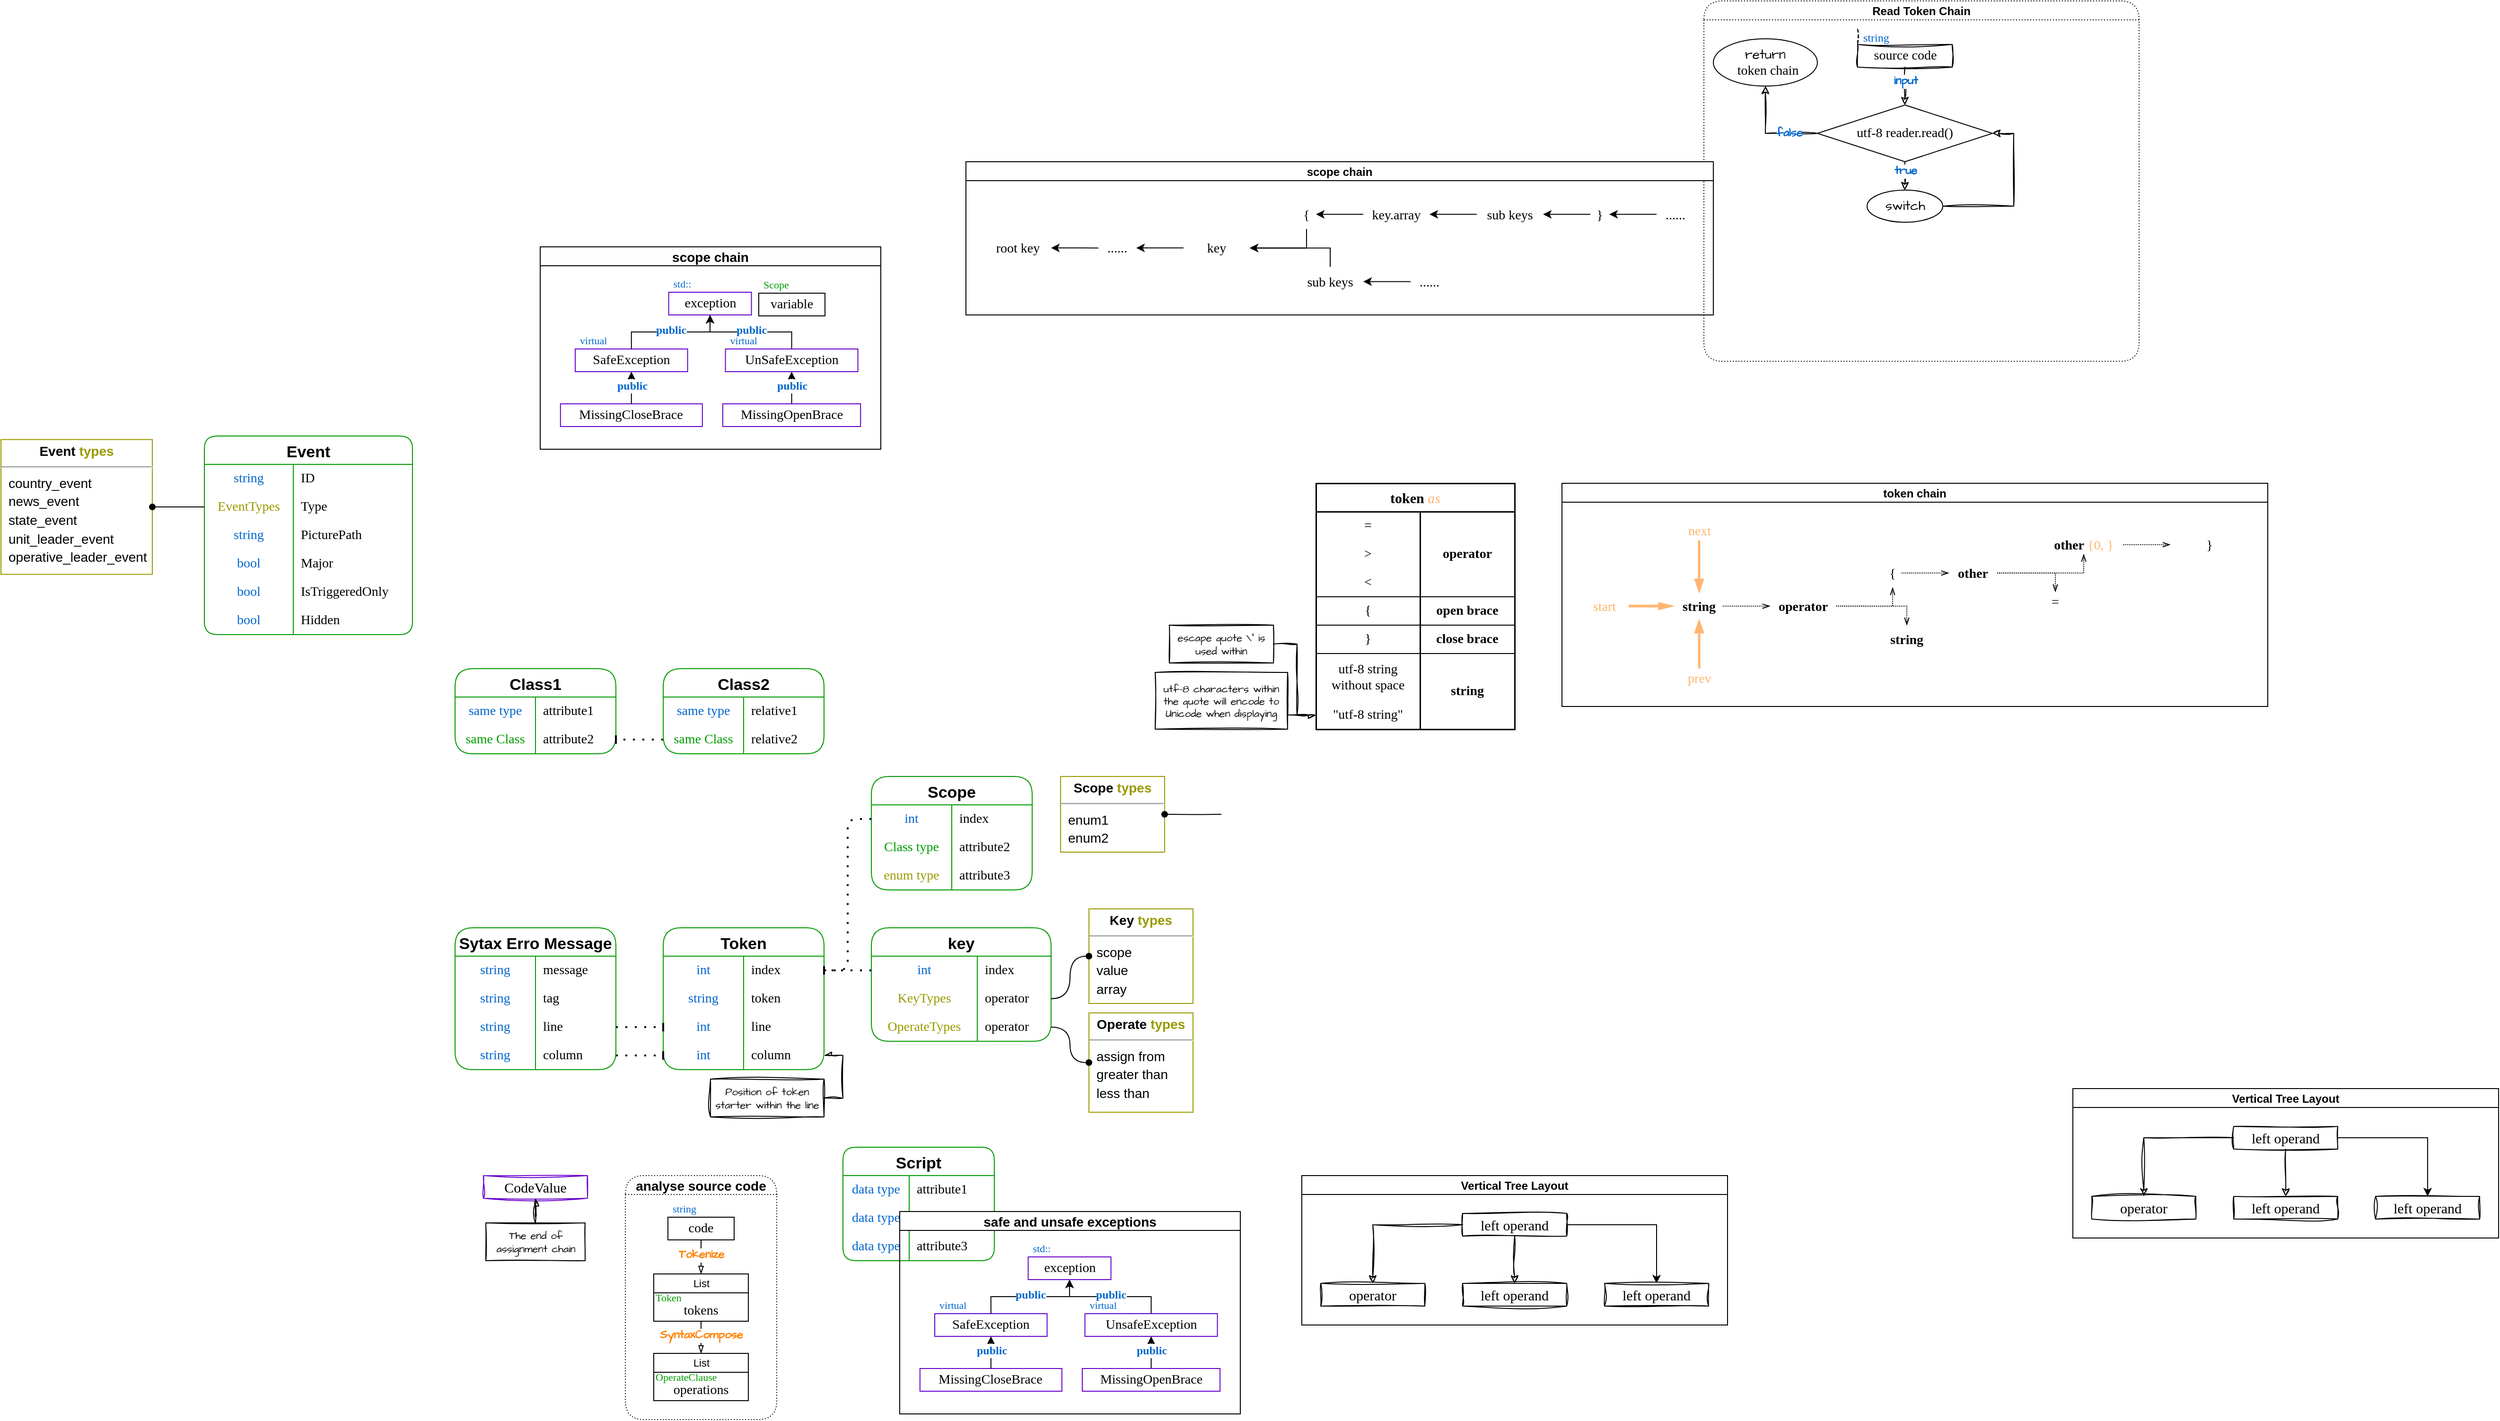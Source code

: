 <mxfile version="21.2.8" type="device">
  <diagram name="页-1" id="Page-1">
    <mxGraphModel dx="2375" dy="1636" grid="1" gridSize="10" guides="1" tooltips="1" connect="1" arrows="1" fold="1" page="1" pageScale="1" pageWidth="1169" pageHeight="827" math="1" shadow="0">
      <root>
        <mxCell id="0" />
        <mxCell id="1" parent="0" />
        <mxCell id="Vjii6AUxURgtL8GIYEIG-1" value="&lt;p style=&quot;border-color: var(--border-color); margin: 4px 0px 0px; text-align: center; font-size: 14px;&quot;&gt;&lt;b style=&quot;border-color: var(--border-color);&quot;&gt;&lt;font style=&quot;border-color: var(--border-color);&quot;&gt;&lt;font style=&quot;border-color: var(--border-color);&quot;&gt;Event&amp;nbsp;&lt;font style=&quot;border-color: var(--border-color);&quot; color=&quot;#999900&quot;&gt;types&lt;/font&gt;&lt;/font&gt;&lt;/font&gt;&lt;/b&gt;&lt;/p&gt;&lt;hr style=&quot;border-color: var(--border-color); font-size: 14px;&quot;&gt;&lt;p style=&quot;border-color: var(--border-color); margin: 0px 0px 0px 8px; line-height: 19.6px; font-size: 14px;&quot;&gt;country_event&lt;br style=&quot;border-color: var(--border-color);&quot;&gt;news_event&lt;br style=&quot;border-color: var(--border-color);&quot;&gt;&lt;span style=&quot;border-color: var(--border-color); background-color: initial;&quot;&gt;state_event&lt;/span&gt;&lt;br style=&quot;border-color: var(--border-color);&quot;&gt;&lt;span style=&quot;border-color: var(--border-color); background-color: initial;&quot;&gt;unit_leader_event&lt;/span&gt;&lt;br style=&quot;border-color: var(--border-color);&quot;&gt;&lt;span style=&quot;border-color: var(--border-color); background-color: initial;&quot;&gt;operative_leader_event&lt;/span&gt;&lt;/p&gt;" style="verticalAlign=top;align=left;overflow=fill;fontSize=12;fontFamily=Helvetica;html=1;whiteSpace=wrap;hachureGap=4;fontSource=https%3A%2F%2Ffonts.googleapis.com%2Fcss%3Ffamily%3DArchitects%2BDaughter;labelBackgroundColor=none;strokeColor=#999900;fillColor=default;" parent="1" vertex="1">
          <mxGeometry x="-320" y="263.75" width="160" height="142.5" as="geometry" />
        </mxCell>
        <mxCell id="Vjii6AUxURgtL8GIYEIG-38" value="Event" style="shape=table;startSize=30;container=1;collapsible=0;childLayout=tableLayout;fixedRows=1;rowLines=0;fontStyle=1;strokeColor=#009900;fontSize=17;hachureGap=4;fontFamily=Helvetica;fontColor=#000000;fontSource=https%3A%2F%2Ffonts.googleapis.com%2Fcss%3Ffamily%3DArchitects%2BDaughter;labelBorderColor=none;rounded=1;verticalAlign=middle;" parent="1" vertex="1">
          <mxGeometry x="-105" y="260" width="220" height="210" as="geometry" />
        </mxCell>
        <mxCell id="Vjii6AUxURgtL8GIYEIG-39" value="" style="shape=tableRow;horizontal=0;startSize=0;swimlaneHead=0;swimlaneBody=0;top=0;left=0;bottom=0;right=0;collapsible=0;dropTarget=0;fillColor=none;points=[[0,0.5],[1,0.5]];portConstraint=eastwest;strokeColor=inherit;fontSize=16;sketch=1;hachureGap=4;jiggle=2;curveFitting=1;fontFamily=Architects Daughter;fontSource=https%3A%2F%2Ffonts.googleapis.com%2Fcss%3Ffamily%3DArchitects%2BDaughter;" parent="Vjii6AUxURgtL8GIYEIG-38" vertex="1">
          <mxGeometry y="30" width="220" height="30" as="geometry" />
        </mxCell>
        <mxCell id="Vjii6AUxURgtL8GIYEIG-40" value="string" style="shape=partialRectangle;html=1;whiteSpace=wrap;connectable=0;fillColor=none;top=0;left=0;bottom=0;right=0;overflow=hidden;pointerEvents=1;strokeColor=inherit;fontSize=14;sketch=1;hachureGap=4;jiggle=2;curveFitting=1;fontFamily=Verdana;fontColor=#0066CC;" parent="Vjii6AUxURgtL8GIYEIG-39" vertex="1">
          <mxGeometry width="94" height="30" as="geometry">
            <mxRectangle width="94" height="30" as="alternateBounds" />
          </mxGeometry>
        </mxCell>
        <mxCell id="Vjii6AUxURgtL8GIYEIG-41" value="ID" style="shape=partialRectangle;html=1;whiteSpace=wrap;connectable=0;fillColor=none;top=0;left=0;bottom=0;right=0;align=left;spacingLeft=6;overflow=hidden;strokeColor=inherit;fontSize=14;sketch=1;hachureGap=4;jiggle=2;curveFitting=1;fontFamily=Verdana;" parent="Vjii6AUxURgtL8GIYEIG-39" vertex="1">
          <mxGeometry x="94" width="126" height="30" as="geometry">
            <mxRectangle width="126" height="30" as="alternateBounds" />
          </mxGeometry>
        </mxCell>
        <mxCell id="Vjii6AUxURgtL8GIYEIG-42" value="" style="shape=tableRow;horizontal=0;startSize=0;swimlaneHead=0;swimlaneBody=0;top=0;left=0;bottom=0;right=0;collapsible=0;dropTarget=0;fillColor=none;points=[[0,0.5],[1,0.5]];portConstraint=eastwest;strokeColor=inherit;fontSize=16;sketch=1;hachureGap=4;jiggle=2;curveFitting=1;fontFamily=Architects Daughter;fontSource=https%3A%2F%2Ffonts.googleapis.com%2Fcss%3Ffamily%3DArchitects%2BDaughter;" parent="Vjii6AUxURgtL8GIYEIG-38" vertex="1">
          <mxGeometry y="60" width="220" height="30" as="geometry" />
        </mxCell>
        <mxCell id="Vjii6AUxURgtL8GIYEIG-43" value="EventTypes" style="shape=partialRectangle;html=1;whiteSpace=wrap;connectable=0;fillColor=none;top=0;left=0;bottom=0;right=0;overflow=hidden;strokeColor=inherit;fontSize=14;sketch=1;hachureGap=4;jiggle=2;curveFitting=1;fontFamily=Verdana;fontColor=#999900;" parent="Vjii6AUxURgtL8GIYEIG-42" vertex="1">
          <mxGeometry width="94" height="30" as="geometry">
            <mxRectangle width="94" height="30" as="alternateBounds" />
          </mxGeometry>
        </mxCell>
        <mxCell id="Vjii6AUxURgtL8GIYEIG-44" value="Type" style="shape=partialRectangle;html=1;whiteSpace=wrap;connectable=0;fillColor=none;top=0;left=0;bottom=0;right=0;align=left;spacingLeft=6;overflow=hidden;strokeColor=inherit;fontSize=14;sketch=1;hachureGap=4;jiggle=2;curveFitting=1;fontFamily=Verdana;" parent="Vjii6AUxURgtL8GIYEIG-42" vertex="1">
          <mxGeometry x="94" width="126" height="30" as="geometry">
            <mxRectangle width="126" height="30" as="alternateBounds" />
          </mxGeometry>
        </mxCell>
        <mxCell id="Vjii6AUxURgtL8GIYEIG-45" value="" style="shape=tableRow;horizontal=0;startSize=0;swimlaneHead=0;swimlaneBody=0;top=0;left=0;bottom=0;right=0;collapsible=0;dropTarget=0;fillColor=none;points=[[0,0.5],[1,0.5]];portConstraint=eastwest;strokeColor=inherit;fontSize=16;sketch=1;hachureGap=4;jiggle=2;curveFitting=1;fontFamily=Architects Daughter;fontSource=https%3A%2F%2Ffonts.googleapis.com%2Fcss%3Ffamily%3DArchitects%2BDaughter;" parent="Vjii6AUxURgtL8GIYEIG-38" vertex="1">
          <mxGeometry y="90" width="220" height="30" as="geometry" />
        </mxCell>
        <mxCell id="Vjii6AUxURgtL8GIYEIG-46" value="string" style="shape=partialRectangle;html=1;whiteSpace=wrap;connectable=0;fillColor=none;top=0;left=0;bottom=0;right=0;overflow=hidden;strokeColor=inherit;fontSize=14;sketch=1;hachureGap=4;jiggle=2;curveFitting=1;fontFamily=Verdana;fontColor=#0066CC;" parent="Vjii6AUxURgtL8GIYEIG-45" vertex="1">
          <mxGeometry width="94" height="30" as="geometry">
            <mxRectangle width="94" height="30" as="alternateBounds" />
          </mxGeometry>
        </mxCell>
        <mxCell id="Vjii6AUxURgtL8GIYEIG-47" value="PicturePath" style="shape=partialRectangle;html=1;whiteSpace=wrap;connectable=0;fillColor=none;top=0;left=0;bottom=0;right=0;align=left;spacingLeft=6;overflow=hidden;strokeColor=inherit;fontSize=14;sketch=1;hachureGap=4;jiggle=2;curveFitting=1;fontFamily=Verdana;" parent="Vjii6AUxURgtL8GIYEIG-45" vertex="1">
          <mxGeometry x="94" width="126" height="30" as="geometry">
            <mxRectangle width="126" height="30" as="alternateBounds" />
          </mxGeometry>
        </mxCell>
        <mxCell id="Vjii6AUxURgtL8GIYEIG-65" value="" style="shape=tableRow;horizontal=0;startSize=0;swimlaneHead=0;swimlaneBody=0;top=0;left=0;bottom=0;right=0;collapsible=0;dropTarget=0;fillColor=none;points=[[0,0.5],[1,0.5]];portConstraint=eastwest;strokeColor=inherit;fontSize=16;sketch=1;hachureGap=4;jiggle=2;curveFitting=1;fontFamily=Architects Daughter;fontSource=https%3A%2F%2Ffonts.googleapis.com%2Fcss%3Ffamily%3DArchitects%2BDaughter;" parent="Vjii6AUxURgtL8GIYEIG-38" vertex="1">
          <mxGeometry y="120" width="220" height="30" as="geometry" />
        </mxCell>
        <mxCell id="Vjii6AUxURgtL8GIYEIG-66" value="bool" style="shape=partialRectangle;html=1;whiteSpace=wrap;connectable=0;fillColor=none;top=0;left=0;bottom=0;right=0;overflow=hidden;strokeColor=inherit;fontSize=14;sketch=1;hachureGap=4;jiggle=2;curveFitting=1;fontFamily=Verdana;fontColor=#0066CC;" parent="Vjii6AUxURgtL8GIYEIG-65" vertex="1">
          <mxGeometry width="94" height="30" as="geometry">
            <mxRectangle width="94" height="30" as="alternateBounds" />
          </mxGeometry>
        </mxCell>
        <mxCell id="Vjii6AUxURgtL8GIYEIG-67" value="Major" style="shape=partialRectangle;html=1;whiteSpace=wrap;connectable=0;fillColor=none;top=0;left=0;bottom=0;right=0;align=left;spacingLeft=6;overflow=hidden;strokeColor=inherit;fontSize=14;sketch=1;hachureGap=4;jiggle=2;curveFitting=1;fontFamily=Verdana;" parent="Vjii6AUxURgtL8GIYEIG-65" vertex="1">
          <mxGeometry x="94" width="126" height="30" as="geometry">
            <mxRectangle width="126" height="30" as="alternateBounds" />
          </mxGeometry>
        </mxCell>
        <mxCell id="Vjii6AUxURgtL8GIYEIG-61" value="" style="shape=tableRow;horizontal=0;startSize=0;swimlaneHead=0;swimlaneBody=0;top=0;left=0;bottom=0;right=0;collapsible=0;dropTarget=0;fillColor=none;points=[[0,0.5],[1,0.5]];portConstraint=eastwest;strokeColor=inherit;fontSize=16;sketch=1;hachureGap=4;jiggle=2;curveFitting=1;fontFamily=Architects Daughter;fontSource=https%3A%2F%2Ffonts.googleapis.com%2Fcss%3Ffamily%3DArchitects%2BDaughter;" parent="Vjii6AUxURgtL8GIYEIG-38" vertex="1">
          <mxGeometry y="150" width="220" height="30" as="geometry" />
        </mxCell>
        <mxCell id="Vjii6AUxURgtL8GIYEIG-62" value="bool" style="shape=partialRectangle;html=1;whiteSpace=wrap;connectable=0;fillColor=none;top=0;left=0;bottom=0;right=0;overflow=hidden;strokeColor=inherit;fontSize=14;sketch=1;hachureGap=4;jiggle=2;curveFitting=1;fontFamily=Verdana;fontColor=#0066CC;" parent="Vjii6AUxURgtL8GIYEIG-61" vertex="1">
          <mxGeometry width="94" height="30" as="geometry">
            <mxRectangle width="94" height="30" as="alternateBounds" />
          </mxGeometry>
        </mxCell>
        <mxCell id="Vjii6AUxURgtL8GIYEIG-63" value="IsTriggeredOnly" style="shape=partialRectangle;html=1;whiteSpace=wrap;connectable=0;fillColor=none;top=0;left=0;bottom=0;right=0;align=left;spacingLeft=6;overflow=hidden;strokeColor=inherit;fontSize=14;sketch=1;hachureGap=4;jiggle=2;curveFitting=1;fontFamily=Verdana;" parent="Vjii6AUxURgtL8GIYEIG-61" vertex="1">
          <mxGeometry x="94" width="126" height="30" as="geometry">
            <mxRectangle width="126" height="30" as="alternateBounds" />
          </mxGeometry>
        </mxCell>
        <mxCell id="Vjii6AUxURgtL8GIYEIG-86" value="" style="shape=tableRow;horizontal=0;startSize=0;swimlaneHead=0;swimlaneBody=0;top=0;left=0;bottom=0;right=0;collapsible=0;dropTarget=0;fillColor=none;points=[[0,0.5],[1,0.5]];portConstraint=eastwest;strokeColor=inherit;fontSize=16;sketch=1;hachureGap=4;jiggle=2;curveFitting=1;fontFamily=Architects Daughter;fontSource=https%3A%2F%2Ffonts.googleapis.com%2Fcss%3Ffamily%3DArchitects%2BDaughter;" parent="Vjii6AUxURgtL8GIYEIG-38" vertex="1">
          <mxGeometry y="180" width="220" height="30" as="geometry" />
        </mxCell>
        <mxCell id="Vjii6AUxURgtL8GIYEIG-87" value="bool" style="shape=partialRectangle;html=1;whiteSpace=wrap;connectable=0;fillColor=none;top=0;left=0;bottom=0;right=0;overflow=hidden;strokeColor=inherit;fontSize=14;sketch=1;hachureGap=4;jiggle=2;curveFitting=1;fontFamily=Verdana;fontColor=#0066CC;" parent="Vjii6AUxURgtL8GIYEIG-86" vertex="1">
          <mxGeometry width="94" height="30" as="geometry">
            <mxRectangle width="94" height="30" as="alternateBounds" />
          </mxGeometry>
        </mxCell>
        <mxCell id="Vjii6AUxURgtL8GIYEIG-88" value="Hidden" style="shape=partialRectangle;html=1;whiteSpace=wrap;connectable=0;fillColor=none;top=0;left=0;bottom=0;right=0;align=left;spacingLeft=6;overflow=hidden;strokeColor=inherit;fontSize=14;sketch=1;hachureGap=4;jiggle=2;curveFitting=1;fontFamily=Verdana;" parent="Vjii6AUxURgtL8GIYEIG-86" vertex="1">
          <mxGeometry x="94" width="126" height="30" as="geometry">
            <mxRectangle width="126" height="30" as="alternateBounds" />
          </mxGeometry>
        </mxCell>
        <mxCell id="Vjii6AUxURgtL8GIYEIG-64" style="edgeStyle=orthogonalEdgeStyle;rounded=1;hachureGap=4;orthogonalLoop=1;jettySize=auto;html=1;fontFamily=Helvetica;fontSource=https%3A%2F%2Ffonts.googleapis.com%2Fcss%3Ffamily%3DArchitects%2BDaughter;fontSize=11;labelBackgroundColor=none;endArrow=oval;endFill=1;startArrow=none;startFill=0;curved=1;" parent="1" source="Vjii6AUxURgtL8GIYEIG-42" target="Vjii6AUxURgtL8GIYEIG-1" edge="1">
          <mxGeometry relative="1" as="geometry" />
        </mxCell>
        <mxCell id="Vjii6AUxURgtL8GIYEIG-114" value="Script" style="shape=table;startSize=30;container=1;collapsible=0;childLayout=tableLayout;fixedRows=1;rowLines=0;fontStyle=1;strokeColor=#009900;fontSize=17;hachureGap=4;fontFamily=Helvetica;fontColor=#000000;fontSource=https%3A%2F%2Ffonts.googleapis.com%2Fcss%3Ffamily%3DArchitects%2BDaughter;labelBorderColor=none;rounded=1;swimlaneLine=1;verticalAlign=middle;" parent="1" vertex="1">
          <mxGeometry x="570" y="1012" width="160" height="120" as="geometry" />
        </mxCell>
        <mxCell id="Vjii6AUxURgtL8GIYEIG-115" value="" style="shape=tableRow;horizontal=0;startSize=0;swimlaneHead=0;swimlaneBody=0;top=0;left=0;bottom=0;right=0;collapsible=0;dropTarget=0;fillColor=none;points=[[0,0.5],[1,0.5]];portConstraint=eastwest;strokeColor=inherit;fontSize=16;sketch=1;hachureGap=4;jiggle=2;curveFitting=1;fontFamily=Architects Daughter;fontSource=https%3A%2F%2Ffonts.googleapis.com%2Fcss%3Ffamily%3DArchitects%2BDaughter;" parent="Vjii6AUxURgtL8GIYEIG-114" vertex="1">
          <mxGeometry y="30" width="160" height="30" as="geometry" />
        </mxCell>
        <mxCell id="Vjii6AUxURgtL8GIYEIG-116" value="data type" style="shape=partialRectangle;html=1;whiteSpace=wrap;connectable=0;fillColor=none;top=0;left=0;bottom=0;right=0;overflow=hidden;pointerEvents=1;strokeColor=inherit;fontSize=14;sketch=1;hachureGap=4;jiggle=2;curveFitting=1;fontFamily=Verdana;fontColor=#0066CC;fontSource=https%3A%2F%2Ffonts.googleapis.com%2Fcss%3Ffamily%3DArchitects%2BDaughter;" parent="Vjii6AUxURgtL8GIYEIG-115" vertex="1">
          <mxGeometry width="70" height="30" as="geometry">
            <mxRectangle width="70" height="30" as="alternateBounds" />
          </mxGeometry>
        </mxCell>
        <mxCell id="Vjii6AUxURgtL8GIYEIG-117" value="attribute1" style="shape=partialRectangle;html=1;whiteSpace=wrap;connectable=0;fillColor=none;top=0;left=0;bottom=0;right=0;align=left;spacingLeft=6;overflow=hidden;strokeColor=inherit;fontSize=14;sketch=1;hachureGap=4;jiggle=2;curveFitting=1;fontFamily=Verdana;fontSource=https%3A%2F%2Ffonts.googleapis.com%2Fcss%3Ffamily%3DArchitects%2BDaughter;" parent="Vjii6AUxURgtL8GIYEIG-115" vertex="1">
          <mxGeometry x="70" width="90" height="30" as="geometry">
            <mxRectangle width="90" height="30" as="alternateBounds" />
          </mxGeometry>
        </mxCell>
        <mxCell id="Vjii6AUxURgtL8GIYEIG-118" value="" style="shape=tableRow;horizontal=0;startSize=0;swimlaneHead=0;swimlaneBody=0;top=0;left=0;bottom=0;right=0;collapsible=0;dropTarget=0;fillColor=none;points=[[0,0.5],[1,0.5]];portConstraint=eastwest;strokeColor=inherit;fontSize=16;sketch=1;hachureGap=4;jiggle=2;curveFitting=1;fontFamily=Architects Daughter;fontSource=https%3A%2F%2Ffonts.googleapis.com%2Fcss%3Ffamily%3DArchitects%2BDaughter;" parent="Vjii6AUxURgtL8GIYEIG-114" vertex="1">
          <mxGeometry y="60" width="160" height="30" as="geometry" />
        </mxCell>
        <mxCell id="Vjii6AUxURgtL8GIYEIG-119" value="data type" style="shape=partialRectangle;html=1;whiteSpace=wrap;connectable=0;fillColor=none;top=0;left=0;bottom=0;right=0;overflow=hidden;strokeColor=inherit;fontSize=14;sketch=1;hachureGap=4;jiggle=2;curveFitting=1;fontFamily=Verdana;fontColor=#0066CC;fontSource=https%3A%2F%2Ffonts.googleapis.com%2Fcss%3Ffamily%3DArchitects%2BDaughter;" parent="Vjii6AUxURgtL8GIYEIG-118" vertex="1">
          <mxGeometry width="70" height="30" as="geometry">
            <mxRectangle width="70" height="30" as="alternateBounds" />
          </mxGeometry>
        </mxCell>
        <mxCell id="Vjii6AUxURgtL8GIYEIG-120" value="attribute2" style="shape=partialRectangle;html=1;whiteSpace=wrap;connectable=0;fillColor=none;top=0;left=0;bottom=0;right=0;align=left;spacingLeft=6;overflow=hidden;strokeColor=inherit;fontSize=14;sketch=1;hachureGap=4;jiggle=2;curveFitting=1;fontFamily=Verdana;fontSource=https%3A%2F%2Ffonts.googleapis.com%2Fcss%3Ffamily%3DArchitects%2BDaughter;" parent="Vjii6AUxURgtL8GIYEIG-118" vertex="1">
          <mxGeometry x="70" width="90" height="30" as="geometry">
            <mxRectangle width="90" height="30" as="alternateBounds" />
          </mxGeometry>
        </mxCell>
        <mxCell id="Vjii6AUxURgtL8GIYEIG-121" value="" style="shape=tableRow;horizontal=0;startSize=0;swimlaneHead=0;swimlaneBody=0;top=0;left=0;bottom=0;right=0;collapsible=0;dropTarget=0;fillColor=none;points=[[0,0.5],[1,0.5]];portConstraint=eastwest;strokeColor=inherit;fontSize=16;sketch=1;hachureGap=4;jiggle=2;curveFitting=1;fontFamily=Architects Daughter;fontSource=https%3A%2F%2Ffonts.googleapis.com%2Fcss%3Ffamily%3DArchitects%2BDaughter;" parent="Vjii6AUxURgtL8GIYEIG-114" vertex="1">
          <mxGeometry y="90" width="160" height="30" as="geometry" />
        </mxCell>
        <mxCell id="Vjii6AUxURgtL8GIYEIG-122" value="data type" style="shape=partialRectangle;html=1;whiteSpace=wrap;connectable=0;fillColor=none;top=0;left=0;bottom=0;right=0;overflow=hidden;strokeColor=inherit;fontSize=14;sketch=1;hachureGap=4;jiggle=2;curveFitting=1;fontFamily=Verdana;fontColor=#0066CC;fontSource=https%3A%2F%2Ffonts.googleapis.com%2Fcss%3Ffamily%3DArchitects%2BDaughter;" parent="Vjii6AUxURgtL8GIYEIG-121" vertex="1">
          <mxGeometry width="70" height="30" as="geometry">
            <mxRectangle width="70" height="30" as="alternateBounds" />
          </mxGeometry>
        </mxCell>
        <mxCell id="Vjii6AUxURgtL8GIYEIG-123" value="attribute3" style="shape=partialRectangle;html=1;whiteSpace=wrap;connectable=0;fillColor=none;top=0;left=0;bottom=0;right=0;align=left;spacingLeft=6;overflow=hidden;strokeColor=inherit;fontSize=14;sketch=1;hachureGap=4;jiggle=2;curveFitting=1;fontFamily=Verdana;fontSource=https%3A%2F%2Ffonts.googleapis.com%2Fcss%3Ffamily%3DArchitects%2BDaughter;" parent="Vjii6AUxURgtL8GIYEIG-121" vertex="1">
          <mxGeometry x="70" width="90" height="30" as="geometry">
            <mxRectangle width="90" height="30" as="alternateBounds" />
          </mxGeometry>
        </mxCell>
        <mxCell id="4ylQi8chV3VAhu0jrpGG-318" value="CodeValue" style="whiteSpace=wrap;html=1;align=center;sketch=1;hachureGap=4;jiggle=2;curveFitting=1;fontFamily=Verdana;fontSize=15;strokeColor=#6600CC;fontSource=https%3A%2F%2Ffonts.googleapis.com%2Fcss%3Ffamily%3DArchitects%2BDaughter;" parent="1" vertex="1">
          <mxGeometry x="190" y="1042" width="110" height="24" as="geometry" />
        </mxCell>
        <mxCell id="4ylQi8chV3VAhu0jrpGG-319" value="The end of assignment chain" style="shape=note;size=0;whiteSpace=wrap;html=1;sketch=1;hachureGap=4;jiggle=1;curveFitting=1;fontFamily=Architects Daughter;fontSource=https%3A%2F%2Ffonts.googleapis.com%2Fcss%3Ffamily%3DArchitects%2BDaughter;fontSize=11;align=center;" parent="1" vertex="1">
          <mxGeometry x="192.5" y="1092" width="105" height="40" as="geometry" />
        </mxCell>
        <mxCell id="4ylQi8chV3VAhu0jrpGG-320" style="edgeStyle=orthogonalEdgeStyle;rounded=0;sketch=1;hachureGap=4;jiggle=2;curveFitting=1;orthogonalLoop=1;jettySize=auto;html=1;fontFamily=Architects Daughter;fontSource=https%3A%2F%2Ffonts.googleapis.com%2Fcss%3Ffamily%3DArchitects%2BDaughter;fontSize=16;endArrow=none;endFill=0;startArrow=async;startFill=0;" parent="1" source="4ylQi8chV3VAhu0jrpGG-318" target="4ylQi8chV3VAhu0jrpGG-319" edge="1">
          <mxGeometry relative="1" as="geometry">
            <mxPoint x="410" y="1082" as="sourcePoint" />
            <mxPoint x="440" y="1137" as="targetPoint" />
          </mxGeometry>
        </mxCell>
        <mxCell id="4ylQi8chV3VAhu0jrpGG-406" value="Vertical Tree Layout" style="swimlane;startSize=20;horizontal=1;childLayout=treeLayout;horizontalTree=0;resizable=0;containerType=tree;fontSize=12;hachureGap=4;fontFamily=Helvetica;fontSource=https%3A%2F%2Ffonts.googleapis.com%2Fcss%3Ffamily%3DArchitects%2BDaughter;rounded=0;arcSize=50;" parent="1" vertex="1">
          <mxGeometry x="1870" y="950" width="450" height="158" as="geometry" />
        </mxCell>
        <mxCell id="4ylQi8chV3VAhu0jrpGG-412" value="left operand" style="whiteSpace=wrap;html=1;align=center;sketch=1;hachureGap=4;jiggle=2;curveFitting=1;fontFamily=Verdana;fontSize=15;fontSource=https%3A%2F%2Ffonts.googleapis.com%2Fcss%3Ffamily%3DArchitects%2BDaughter;" parent="4ylQi8chV3VAhu0jrpGG-406" vertex="1">
          <mxGeometry x="170" y="40" width="110" height="24" as="geometry" />
        </mxCell>
        <mxCell id="4ylQi8chV3VAhu0jrpGG-413" value="" style="edgeStyle=orthogonalEdgeStyle;rounded=0;sketch=1;hachureGap=4;jiggle=2;curveFitting=1;orthogonalLoop=1;jettySize=auto;html=1;" parent="4ylQi8chV3VAhu0jrpGG-406" source="4ylQi8chV3VAhu0jrpGG-412" target="4ylQi8chV3VAhu0jrpGG-414" edge="1">
          <mxGeometry relative="1" as="geometry" />
        </mxCell>
        <mxCell id="4ylQi8chV3VAhu0jrpGG-414" value="operator" style="whiteSpace=wrap;html=1;align=center;sketch=1;hachureGap=4;jiggle=2;curveFitting=1;fontFamily=Verdana;fontSize=15;fontSource=https%3A%2F%2Ffonts.googleapis.com%2Fcss%3Ffamily%3DArchitects%2BDaughter;" parent="4ylQi8chV3VAhu0jrpGG-406" vertex="1">
          <mxGeometry x="20" y="114" width="110" height="24" as="geometry" />
        </mxCell>
        <mxCell id="4ylQi8chV3VAhu0jrpGG-415" value="" style="edgeStyle=orthogonalEdgeStyle;rounded=0;sketch=1;hachureGap=4;jiggle=2;curveFitting=1;orthogonalLoop=1;jettySize=auto;html=1;" parent="4ylQi8chV3VAhu0jrpGG-406" source="4ylQi8chV3VAhu0jrpGG-412" target="4ylQi8chV3VAhu0jrpGG-416" edge="1">
          <mxGeometry relative="1" as="geometry" />
        </mxCell>
        <mxCell id="4ylQi8chV3VAhu0jrpGG-416" value="left operand" style="whiteSpace=wrap;html=1;align=center;sketch=1;hachureGap=4;jiggle=2;curveFitting=1;fontFamily=Verdana;fontSize=15;fontSource=https%3A%2F%2Ffonts.googleapis.com%2Fcss%3Ffamily%3DArchitects%2BDaughter;" parent="4ylQi8chV3VAhu0jrpGG-406" vertex="1">
          <mxGeometry x="170" y="114" width="110" height="24" as="geometry" />
        </mxCell>
        <mxCell id="a0WJ-egqFYVlKW1pb-v4-191" value="" style="edgeStyle=orthogonalEdgeStyle;rounded=0;orthogonalLoop=1;jettySize=auto;html=1;" parent="4ylQi8chV3VAhu0jrpGG-406" source="4ylQi8chV3VAhu0jrpGG-412" target="a0WJ-egqFYVlKW1pb-v4-192" edge="1">
          <mxGeometry relative="1" as="geometry" />
        </mxCell>
        <mxCell id="a0WJ-egqFYVlKW1pb-v4-192" value="left operand" style="whiteSpace=wrap;html=1;align=center;sketch=1;hachureGap=4;jiggle=2;curveFitting=1;fontFamily=Verdana;fontSize=15;fontSource=https%3A%2F%2Ffonts.googleapis.com%2Fcss%3Ffamily%3DArchitects%2BDaughter;" parent="4ylQi8chV3VAhu0jrpGG-406" vertex="1">
          <mxGeometry x="320" y="114" width="110" height="24" as="geometry" />
        </mxCell>
        <mxCell id="4ylQi8chV3VAhu0jrpGG-456" value="Read Token Chain" style="swimlane;hachureGap=4;fontFamily=Helvetica;fontSource=https%3A%2F%2Ffonts.googleapis.com%2Fcss%3Ffamily%3DArchitects%2BDaughter;fontSize=12;collapsible=0;startSize=20;rounded=1;arcSize=50;dashed=1;dashPattern=1 2;" parent="1" vertex="1">
          <mxGeometry x="1480" y="-200" width="460" height="381" as="geometry" />
        </mxCell>
        <mxCell id="4ylQi8chV3VAhu0jrpGG-477" value="" style="group;sketch=1;hachureGap=4;jiggle=2;curveFitting=1;fontFamily=Architects Daughter;fontSource=https%3A%2F%2Ffonts.googleapis.com%2Fcss%3Ffamily%3DArchitects%2BDaughter;fontSize=20;" parent="4ylQi8chV3VAhu0jrpGG-456" vertex="1" connectable="0">
          <mxGeometry x="162.5" y="30" width="100" height="40" as="geometry" />
        </mxCell>
        <mxCell id="4ylQi8chV3VAhu0jrpGG-478" value="source code" style="whiteSpace=wrap;html=1;align=center;sketch=1;hachureGap=4;jiggle=2;curveFitting=1;fontFamily=Verdana;fontSize=14;fontSource=https%3A%2F%2Ffonts.googleapis.com%2Fcss%3Ffamily%3DArchitects%2BDaughter;" parent="4ylQi8chV3VAhu0jrpGG-477" vertex="1">
          <mxGeometry y="16" width="100" height="24" as="geometry" />
        </mxCell>
        <mxCell id="4ylQi8chV3VAhu0jrpGG-479" value="string" style="shape=partialRectangle;fillColor=none;align=left;verticalAlign=middle;strokeColor=none;spacingLeft=4;rotatable=0;points=[[0,0.5],[1,0.5]];portConstraint=eastwest;dropTarget=0;hachureGap=4;fontFamily=Comic Sans MS;fontSize=12;fontColor=#0066CC;gradientColor=none;spacingRight=4;horizontal=1;sketch=1;curveFitting=1;jiggle=2;fontSource=https%3A%2F%2Ffonts.googleapis.com%2Fcss%3Ffamily%3DArchitects%2BDaughter;" parent="4ylQi8chV3VAhu0jrpGG-477" vertex="1">
          <mxGeometry width="54.838" height="16" as="geometry" />
        </mxCell>
        <mxCell id="4ylQi8chV3VAhu0jrpGG-480" value="" style="shape=partialRectangle;top=0;left=0;bottom=0;fillColor=none;stokeWidth=1;dashed=1;align=left;verticalAlign=middle;spacingLeft=4;spacingRight=4;overflow=hidden;rotatable=0;points=[];portConstraint=eastwest;part=1;sketch=1;hachureGap=4;jiggle=2;curveFitting=1;fontFamily=Architects Daughter;fontSource=https%3A%2F%2Ffonts.googleapis.com%2Fcss%3Ffamily%3DArchitects%2BDaughter;fontSize=20;" parent="4ylQi8chV3VAhu0jrpGG-479" vertex="1" connectable="0">
          <mxGeometry x="-6.452" width="6.452" height="16" as="geometry" />
        </mxCell>
        <mxCell id="4ylQi8chV3VAhu0jrpGG-475" value="" style="endArrow=classic;html=1;rounded=0;hachureGap=4;fontFamily=Architects Daughter;fontSource=https%3A%2F%2Ffonts.googleapis.com%2Fcss%3Ffamily%3DArchitects%2BDaughter;fontSize=16;exitX=0.5;exitY=1;exitDx=0;exitDy=0;sketch=1;curveFitting=1;jiggle=2;edgeStyle=orthogonalEdgeStyle;" parent="4ylQi8chV3VAhu0jrpGG-456" source="4ylQi8chV3VAhu0jrpGG-478" target="4ylQi8chV3VAhu0jrpGG-545" edge="1">
          <mxGeometry relative="1" as="geometry">
            <mxPoint x="189.5" y="80" as="sourcePoint" />
            <mxPoint x="223.589" y="100.0" as="targetPoint" />
          </mxGeometry>
        </mxCell>
        <mxCell id="4ylQi8chV3VAhu0jrpGG-476" value="&lt;font color=&quot;#0066cc&quot; style=&quot;font-size: 12px;&quot;&gt;&lt;b&gt;input&lt;/b&gt;&lt;/font&gt;" style="edgeLabel;resizable=0;html=1;align=center;verticalAlign=middle;sketch=1;hachureGap=4;jiggle=2;curveFitting=1;fontFamily=Architects Daughter;fontSize=12;horizontal=1;labelBackgroundColor=default;fontColor=#FF8000;fontSource=https%3A%2F%2Ffonts.googleapis.com%2Fcss%3Ffamily%3DArchitects%2BDaughter;" parent="4ylQi8chV3VAhu0jrpGG-475" connectable="0" vertex="1">
          <mxGeometry relative="1" as="geometry">
            <mxPoint y="-5" as="offset" />
          </mxGeometry>
        </mxCell>
        <mxCell id="4ylQi8chV3VAhu0jrpGG-545" value="&lt;font face=&quot;Comic Sans MS&quot; style=&quot;font-size: 14px;&quot;&gt;utf-8 reader.read()&lt;/font&gt;" style="rhombus;whiteSpace=wrap;html=1;hachureGap=4;fontFamily=Architects Daughter;fontSource=https%3A%2F%2Ffonts.googleapis.com%2Fcss%3Ffamily%3DArchitects%2BDaughter;fontSize=14;" parent="4ylQi8chV3VAhu0jrpGG-456" vertex="1">
          <mxGeometry x="120" y="110" width="185" height="60" as="geometry" />
        </mxCell>
        <mxCell id="4ylQi8chV3VAhu0jrpGG-551" value="" style="endArrow=classic;html=1;rounded=0;hachureGap=4;fontFamily=Architects Daughter;fontSource=https%3A%2F%2Ffonts.googleapis.com%2Fcss%3Ffamily%3DArchitects%2BDaughter;fontSize=16;exitX=0;exitY=0.5;exitDx=0;exitDy=0;sketch=1;curveFitting=1;jiggle=2;entryX=0.5;entryY=1;entryDx=0;entryDy=0;edgeStyle=orthogonalEdgeStyle;" parent="4ylQi8chV3VAhu0jrpGG-456" source="4ylQi8chV3VAhu0jrpGG-545" target="4ylQi8chV3VAhu0jrpGG-553" edge="1">
          <mxGeometry relative="1" as="geometry">
            <mxPoint x="50" y="140" as="sourcePoint" />
            <mxPoint x="40" y="140" as="targetPoint" />
          </mxGeometry>
        </mxCell>
        <mxCell id="4ylQi8chV3VAhu0jrpGG-552" value="&lt;font color=&quot;#0066cc&quot;&gt;&lt;b&gt;false&lt;/b&gt;&lt;/font&gt;" style="edgeLabel;resizable=0;html=1;align=center;verticalAlign=middle;sketch=1;hachureGap=4;jiggle=2;curveFitting=1;fontFamily=Architects Daughter;fontSize=12;horizontal=1;labelBackgroundColor=default;fontColor=#FF8000;fontSource=https%3A%2F%2Ffonts.googleapis.com%2Fcss%3Ffamily%3DArchitects%2BDaughter;" parent="4ylQi8chV3VAhu0jrpGG-551" connectable="0" vertex="1">
          <mxGeometry relative="1" as="geometry">
            <mxPoint x="22" as="offset" />
          </mxGeometry>
        </mxCell>
        <mxCell id="4ylQi8chV3VAhu0jrpGG-553" value="return&lt;br style=&quot;font-size: 14px;&quot;&gt;&amp;nbsp;&lt;font face=&quot;Verdana&quot; style=&quot;font-size: 14px;&quot;&gt;token chain&lt;/font&gt;" style="ellipse;whiteSpace=wrap;html=1;hachureGap=4;fontFamily=Architects Daughter;fontSource=https%3A%2F%2Ffonts.googleapis.com%2Fcss%3Ffamily%3DArchitects%2BDaughter;fontSize=14;verticalAlign=middle;" parent="4ylQi8chV3VAhu0jrpGG-456" vertex="1">
          <mxGeometry x="10" y="40" width="110" height="50" as="geometry" />
        </mxCell>
        <mxCell id="4ylQi8chV3VAhu0jrpGG-548" value="" style="endArrow=classic;html=1;rounded=0;hachureGap=4;fontFamily=Architects Daughter;fontSource=https%3A%2F%2Ffonts.googleapis.com%2Fcss%3Ffamily%3DArchitects%2BDaughter;fontSize=16;exitX=0.5;exitY=1;exitDx=0;exitDy=0;sketch=1;curveFitting=1;jiggle=2;edgeStyle=orthogonalEdgeStyle;" parent="4ylQi8chV3VAhu0jrpGG-456" source="4ylQi8chV3VAhu0jrpGG-545" target="4ylQi8chV3VAhu0jrpGG-556" edge="1">
          <mxGeometry relative="1" as="geometry">
            <mxPoint x="212.21" y="185" as="sourcePoint" />
            <mxPoint x="212.21" y="225" as="targetPoint" />
          </mxGeometry>
        </mxCell>
        <mxCell id="4ylQi8chV3VAhu0jrpGG-549" value="&lt;font color=&quot;#0066cc&quot; style=&quot;font-size: 12px;&quot;&gt;&lt;b&gt;true&lt;/b&gt;&lt;/font&gt;" style="edgeLabel;resizable=0;html=1;align=center;verticalAlign=middle;sketch=1;hachureGap=4;jiggle=2;curveFitting=1;fontFamily=Architects Daughter;fontSize=12;horizontal=1;labelBackgroundColor=default;fontColor=#FF8000;fontSource=https%3A%2F%2Ffonts.googleapis.com%2Fcss%3Ffamily%3DArchitects%2BDaughter;" parent="4ylQi8chV3VAhu0jrpGG-548" connectable="0" vertex="1">
          <mxGeometry relative="1" as="geometry">
            <mxPoint y="-5" as="offset" />
          </mxGeometry>
        </mxCell>
        <mxCell id="4ylQi8chV3VAhu0jrpGG-563" style="edgeStyle=orthogonalEdgeStyle;rounded=0;sketch=1;hachureGap=4;jiggle=2;curveFitting=1;orthogonalLoop=1;jettySize=auto;html=1;entryX=1;entryY=0.5;entryDx=0;entryDy=0;fontFamily=Architects Daughter;fontSource=https%3A%2F%2Ffonts.googleapis.com%2Fcss%3Ffamily%3DArchitects%2BDaughter;fontSize=16;" parent="4ylQi8chV3VAhu0jrpGG-456" source="4ylQi8chV3VAhu0jrpGG-556" target="4ylQi8chV3VAhu0jrpGG-545" edge="1">
          <mxGeometry relative="1" as="geometry">
            <Array as="points">
              <mxPoint x="327.5" y="217" />
              <mxPoint x="327.5" y="140" />
            </Array>
          </mxGeometry>
        </mxCell>
        <mxCell id="4ylQi8chV3VAhu0jrpGG-556" value="switch" style="ellipse;whiteSpace=wrap;html=1;hachureGap=4;fontFamily=Architects Daughter;fontSource=https%3A%2F%2Ffonts.googleapis.com%2Fcss%3Ffamily%3DArchitects%2BDaughter;fontSize=14;" parent="4ylQi8chV3VAhu0jrpGG-456" vertex="1">
          <mxGeometry x="172.5" y="200" width="80" height="34" as="geometry" />
        </mxCell>
        <mxCell id="4ylQi8chV3VAhu0jrpGG-482" value="token &lt;span style=&quot;font-weight: normal;&quot;&gt;&lt;i&gt;&lt;font color=&quot;#ffb570&quot;&gt;as&lt;/font&gt;&lt;/i&gt;&lt;/span&gt;" style="shape=table;startSize=30;container=1;collapsible=0;childLayout=tableLayout;fixedRows=1;rowLines=0;fontStyle=1;align=center;resizeLast=1;html=1;whiteSpace=wrap;hachureGap=4;fontFamily=Verdana;fontSource=https%3A%2F%2Ffonts.googleapis.com%2Fcss%3Ffamily%3DArchitects%2BDaughter;fontSize=15;connectable=1;strokeWidth=1.5;" parent="1" vertex="1">
          <mxGeometry x="1070" y="310" width="210" height="260.14" as="geometry" />
        </mxCell>
        <mxCell id="4ylQi8chV3VAhu0jrpGG-483" value="" style="shape=tableRow;horizontal=0;startSize=0;swimlaneHead=0;swimlaneBody=0;fillColor=none;collapsible=0;dropTarget=0;points=[[0,0.5],[1,0.5]];portConstraint=eastwest;top=0;left=0;right=0;bottom=0;html=1;hachureGap=4;fontFamily=Architects Daughter;fontSource=https%3A%2F%2Ffonts.googleapis.com%2Fcss%3Ffamily%3DArchitects%2BDaughter;fontSize=20;" parent="4ylQi8chV3VAhu0jrpGG-482" vertex="1">
          <mxGeometry y="30" width="210" height="30" as="geometry" />
        </mxCell>
        <mxCell id="4ylQi8chV3VAhu0jrpGG-484" value="=" style="shape=partialRectangle;connectable=0;fillColor=none;top=0;left=0;bottom=0;right=0;fontStyle=0;overflow=hidden;html=1;whiteSpace=wrap;hachureGap=4;fontFamily=Verdana;fontSize=14;align=center;spacingLeft=0;" parent="4ylQi8chV3VAhu0jrpGG-483" vertex="1">
          <mxGeometry width="110" height="30" as="geometry">
            <mxRectangle width="110" height="30" as="alternateBounds" />
          </mxGeometry>
        </mxCell>
        <mxCell id="4ylQi8chV3VAhu0jrpGG-485" value="operator" style="shape=partialRectangle;connectable=0;fillColor=none;top=0;left=0;bottom=0;right=0;align=center;spacingLeft=0;fontStyle=1;overflow=hidden;html=1;whiteSpace=wrap;hachureGap=4;fontFamily=Comic Sans MS;fontSize=14;rowspan=3;colspan=1;" parent="4ylQi8chV3VAhu0jrpGG-483" vertex="1">
          <mxGeometry x="110" width="100" height="90" as="geometry">
            <mxRectangle width="100" height="30" as="alternateBounds" />
          </mxGeometry>
        </mxCell>
        <mxCell id="4ylQi8chV3VAhu0jrpGG-507" value="" style="shape=tableRow;horizontal=0;startSize=0;swimlaneHead=0;swimlaneBody=0;fillColor=none;collapsible=0;dropTarget=0;points=[[0,0.5],[1,0.5]];portConstraint=eastwest;top=0;left=0;right=0;bottom=0;html=1;hachureGap=4;fontFamily=Architects Daughter;fontSource=https%3A%2F%2Ffonts.googleapis.com%2Fcss%3Ffamily%3DArchitects%2BDaughter;fontSize=20;" parent="4ylQi8chV3VAhu0jrpGG-482" vertex="1">
          <mxGeometry y="60" width="210" height="30" as="geometry" />
        </mxCell>
        <mxCell id="4ylQi8chV3VAhu0jrpGG-508" value="&amp;gt;" style="shape=partialRectangle;connectable=0;fillColor=none;top=0;left=0;bottom=0;right=0;fontStyle=0;overflow=hidden;html=1;whiteSpace=wrap;hachureGap=4;fontFamily=Verdana;fontSize=14;align=center;spacingLeft=0;" parent="4ylQi8chV3VAhu0jrpGG-507" vertex="1">
          <mxGeometry width="110" height="30" as="geometry">
            <mxRectangle width="110" height="30" as="alternateBounds" />
          </mxGeometry>
        </mxCell>
        <mxCell id="4ylQi8chV3VAhu0jrpGG-509" value="operator" style="shape=partialRectangle;connectable=0;fillColor=none;top=0;left=0;bottom=0;right=0;align=center;spacingLeft=0;fontStyle=1;overflow=hidden;html=1;whiteSpace=wrap;hachureGap=4;fontFamily=Comic Sans MS;fontSize=14;" parent="4ylQi8chV3VAhu0jrpGG-507" vertex="1" visible="0">
          <mxGeometry x="110" width="100" height="30" as="geometry">
            <mxRectangle width="100" height="30" as="alternateBounds" />
          </mxGeometry>
        </mxCell>
        <mxCell id="4ylQi8chV3VAhu0jrpGG-486" value="" style="shape=tableRow;horizontal=0;startSize=0;swimlaneHead=0;swimlaneBody=0;fillColor=none;collapsible=0;dropTarget=0;points=[[0,0.5],[1,0.5]];portConstraint=eastwest;top=0;left=0;right=0;bottom=1;html=1;hachureGap=4;fontFamily=Architects Daughter;fontSource=https%3A%2F%2Ffonts.googleapis.com%2Fcss%3Ffamily%3DArchitects%2BDaughter;fontSize=20;" parent="4ylQi8chV3VAhu0jrpGG-482" vertex="1">
          <mxGeometry y="90" width="210" height="30" as="geometry" />
        </mxCell>
        <mxCell id="4ylQi8chV3VAhu0jrpGG-487" value="&amp;lt;" style="shape=partialRectangle;connectable=0;fillColor=none;top=0;left=0;bottom=0;right=0;fontStyle=0;overflow=hidden;html=1;whiteSpace=wrap;hachureGap=4;fontFamily=Verdana;fontSource=https%3A%2F%2Ffonts.googleapis.com%2Fcss%3Ffamily%3DArchitects%2BDaughter;fontSize=14;align=center;spacingLeft=0;" parent="4ylQi8chV3VAhu0jrpGG-486" vertex="1">
          <mxGeometry width="110" height="30" as="geometry">
            <mxRectangle width="110" height="30" as="alternateBounds" />
          </mxGeometry>
        </mxCell>
        <mxCell id="4ylQi8chV3VAhu0jrpGG-488" value="" style="shape=partialRectangle;connectable=0;fillColor=none;top=0;left=0;bottom=0;right=0;align=center;spacingLeft=0;fontStyle=1;overflow=hidden;html=1;whiteSpace=wrap;hachureGap=4;fontFamily=Comic Sans MS;fontSize=14;" parent="4ylQi8chV3VAhu0jrpGG-486" vertex="1" visible="0">
          <mxGeometry x="110" width="100" height="30" as="geometry">
            <mxRectangle width="100" height="30" as="alternateBounds" />
          </mxGeometry>
        </mxCell>
        <mxCell id="4ylQi8chV3VAhu0jrpGG-534" value="" style="shape=tableRow;horizontal=0;startSize=0;swimlaneHead=0;swimlaneBody=0;fillColor=none;collapsible=0;dropTarget=0;points=[[0,0.5],[1,0.5]];portConstraint=eastwest;top=0;left=0;right=0;bottom=1;html=1;hachureGap=4;fontFamily=Architects Daughter;fontSource=https%3A%2F%2Ffonts.googleapis.com%2Fcss%3Ffamily%3DArchitects%2BDaughter;fontSize=20;" parent="4ylQi8chV3VAhu0jrpGG-482" vertex="1">
          <mxGeometry y="120" width="210" height="30" as="geometry" />
        </mxCell>
        <mxCell id="4ylQi8chV3VAhu0jrpGG-535" value="{" style="shape=partialRectangle;connectable=0;fillColor=none;top=0;left=0;bottom=0;right=0;fontStyle=0;overflow=hidden;html=1;whiteSpace=wrap;hachureGap=4;fontFamily=Verdana;fontSource=https%3A%2F%2Ffonts.googleapis.com%2Fcss%3Ffamily%3DArchitects%2BDaughter;fontSize=14;align=center;spacingLeft=0;" parent="4ylQi8chV3VAhu0jrpGG-534" vertex="1">
          <mxGeometry width="110" height="30" as="geometry">
            <mxRectangle width="110" height="30" as="alternateBounds" />
          </mxGeometry>
        </mxCell>
        <mxCell id="4ylQi8chV3VAhu0jrpGG-536" value="open brace" style="shape=partialRectangle;connectable=0;fillColor=none;top=0;left=0;bottom=0;right=0;align=center;spacingLeft=0;fontStyle=1;overflow=hidden;html=1;whiteSpace=wrap;hachureGap=4;fontFamily=Comic Sans MS;fontSize=14;" parent="4ylQi8chV3VAhu0jrpGG-534" vertex="1">
          <mxGeometry x="110" width="100" height="30" as="geometry">
            <mxRectangle width="100" height="30" as="alternateBounds" />
          </mxGeometry>
        </mxCell>
        <mxCell id="4ylQi8chV3VAhu0jrpGG-540" value="" style="shape=tableRow;horizontal=0;startSize=0;swimlaneHead=0;swimlaneBody=0;fillColor=none;collapsible=0;dropTarget=0;points=[[0,0.5],[1,0.5]];portConstraint=eastwest;top=0;left=0;right=0;bottom=1;html=1;hachureGap=4;fontFamily=Architects Daughter;fontSource=https%3A%2F%2Ffonts.googleapis.com%2Fcss%3Ffamily%3DArchitects%2BDaughter;fontSize=20;" parent="4ylQi8chV3VAhu0jrpGG-482" vertex="1">
          <mxGeometry y="150" width="210" height="30" as="geometry" />
        </mxCell>
        <mxCell id="4ylQi8chV3VAhu0jrpGG-541" value="}" style="shape=partialRectangle;connectable=0;fillColor=none;top=0;left=0;bottom=0;right=0;fontStyle=0;overflow=hidden;html=1;whiteSpace=wrap;hachureGap=4;fontFamily=Verdana;fontSource=https%3A%2F%2Ffonts.googleapis.com%2Fcss%3Ffamily%3DArchitects%2BDaughter;fontSize=14;align=center;spacingLeft=0;" parent="4ylQi8chV3VAhu0jrpGG-540" vertex="1">
          <mxGeometry width="110" height="30" as="geometry">
            <mxRectangle width="110" height="30" as="alternateBounds" />
          </mxGeometry>
        </mxCell>
        <mxCell id="4ylQi8chV3VAhu0jrpGG-542" value="close brace" style="shape=partialRectangle;connectable=0;fillColor=none;top=0;left=0;bottom=0;right=0;align=center;spacingLeft=0;fontStyle=1;overflow=hidden;html=1;whiteSpace=wrap;hachureGap=4;fontFamily=Comic Sans MS;fontSize=14;" parent="4ylQi8chV3VAhu0jrpGG-540" vertex="1">
          <mxGeometry x="110" width="100" height="30" as="geometry">
            <mxRectangle width="100" height="30" as="alternateBounds" />
          </mxGeometry>
        </mxCell>
        <mxCell id="NsGaI2bz4VwuwiRoNMzB-49" value="" style="shape=tableRow;horizontal=0;startSize=0;swimlaneHead=0;swimlaneBody=0;fillColor=none;collapsible=0;dropTarget=0;points=[[0,0.5],[1,0.5]];portConstraint=eastwest;top=0;left=0;right=0;bottom=0;html=1;hachureGap=4;fontFamily=Architects Daughter;fontSource=https%3A%2F%2Ffonts.googleapis.com%2Fcss%3Ffamily%3DArchitects%2BDaughter;fontSize=20;" parent="4ylQi8chV3VAhu0jrpGG-482" vertex="1">
          <mxGeometry y="180" width="210" height="50" as="geometry" />
        </mxCell>
        <mxCell id="NsGaI2bz4VwuwiRoNMzB-50" value="utf-8 string without space" style="shape=partialRectangle;connectable=0;fillColor=none;top=0;left=0;bottom=0;right=0;fontStyle=0;overflow=hidden;html=1;whiteSpace=wrap;hachureGap=4;fontFamily=Verdana;fontSize=14;align=center;spacingLeft=0;" parent="NsGaI2bz4VwuwiRoNMzB-49" vertex="1">
          <mxGeometry width="110" height="50" as="geometry">
            <mxRectangle width="110" height="50" as="alternateBounds" />
          </mxGeometry>
        </mxCell>
        <mxCell id="NsGaI2bz4VwuwiRoNMzB-51" value="string" style="shape=partialRectangle;connectable=0;fillColor=none;top=0;left=0;bottom=0;right=0;align=center;spacingLeft=0;fontStyle=1;overflow=hidden;html=1;whiteSpace=wrap;hachureGap=4;fontFamily=Comic Sans MS;fontSize=14;rowspan=2;colspan=1;" parent="NsGaI2bz4VwuwiRoNMzB-49" vertex="1">
          <mxGeometry x="110" width="100" height="80" as="geometry">
            <mxRectangle width="100" height="50" as="alternateBounds" />
          </mxGeometry>
        </mxCell>
        <mxCell id="NsGaI2bz4VwuwiRoNMzB-43" value="" style="shape=tableRow;horizontal=0;startSize=0;swimlaneHead=0;swimlaneBody=0;fillColor=none;collapsible=0;dropTarget=0;points=[[0,0.5],[1,0.5]];portConstraint=eastwest;top=0;left=0;right=0;bottom=0;html=1;hachureGap=4;fontFamily=Architects Daughter;fontSource=https%3A%2F%2Ffonts.googleapis.com%2Fcss%3Ffamily%3DArchitects%2BDaughter;fontSize=20;" parent="4ylQi8chV3VAhu0jrpGG-482" vertex="1">
          <mxGeometry y="230" width="210" height="30" as="geometry" />
        </mxCell>
        <mxCell id="NsGaI2bz4VwuwiRoNMzB-44" value="&quot;utf-8 string&quot;" style="shape=partialRectangle;connectable=0;fillColor=none;top=0;left=0;bottom=0;right=0;fontStyle=0;overflow=hidden;html=1;whiteSpace=wrap;hachureGap=4;fontFamily=Verdana;fontSize=14;align=center;spacingLeft=0;" parent="NsGaI2bz4VwuwiRoNMzB-43" vertex="1">
          <mxGeometry width="110" height="30" as="geometry">
            <mxRectangle width="110" height="30" as="alternateBounds" />
          </mxGeometry>
        </mxCell>
        <mxCell id="NsGaI2bz4VwuwiRoNMzB-45" value="" style="shape=partialRectangle;connectable=0;fillColor=none;top=0;left=0;bottom=0;right=0;align=center;spacingLeft=0;fontStyle=1;overflow=hidden;html=1;whiteSpace=wrap;hachureGap=4;fontFamily=Comic Sans MS;fontSize=14;" parent="NsGaI2bz4VwuwiRoNMzB-43" vertex="1" visible="0">
          <mxGeometry x="110" width="100" height="30" as="geometry">
            <mxRectangle width="100" height="30" as="alternateBounds" />
          </mxGeometry>
        </mxCell>
        <mxCell id="4ylQi8chV3VAhu0jrpGG-744" value="key" style="shape=table;startSize=30;container=1;collapsible=0;childLayout=tableLayout;fixedRows=1;rowLines=0;fontStyle=1;strokeColor=#009900;fontSize=17;hachureGap=4;fontFamily=Helvetica;fontColor=#000000;fontSource=https%3A%2F%2Ffonts.googleapis.com%2Fcss%3Ffamily%3DArchitects%2BDaughter;labelBorderColor=none;rounded=1;verticalAlign=middle;arcSize=21;" parent="1" vertex="1">
          <mxGeometry x="600" y="780" width="190" height="120" as="geometry" />
        </mxCell>
        <mxCell id="nCS4Au2Guxf35lNZAdiq-4" value="" style="shape=tableRow;horizontal=0;startSize=0;swimlaneHead=0;swimlaneBody=0;top=0;left=0;bottom=0;right=0;collapsible=0;dropTarget=0;fillColor=none;points=[[0,0.5],[1,0.5]];portConstraint=eastwest;strokeColor=inherit;fontSize=16;sketch=1;hachureGap=4;jiggle=2;curveFitting=1;fontFamily=Architects Daughter;fontSource=https%3A%2F%2Ffonts.googleapis.com%2Fcss%3Ffamily%3DArchitects%2BDaughter;" parent="4ylQi8chV3VAhu0jrpGG-744" vertex="1">
          <mxGeometry y="30" width="190" height="30" as="geometry" />
        </mxCell>
        <mxCell id="nCS4Au2Guxf35lNZAdiq-5" value="int" style="shape=partialRectangle;html=1;whiteSpace=wrap;connectable=0;fillColor=none;top=0;left=0;bottom=0;right=0;overflow=hidden;pointerEvents=1;strokeColor=inherit;fontSize=14;sketch=1;hachureGap=4;jiggle=2;curveFitting=1;fontFamily=Verdana;fontColor=#0066CC;fontSource=https%3A%2F%2Ffonts.googleapis.com%2Fcss%3Ffamily%3DArchitects%2BDaughter;" parent="nCS4Au2Guxf35lNZAdiq-4" vertex="1">
          <mxGeometry width="112" height="30" as="geometry">
            <mxRectangle width="112" height="30" as="alternateBounds" />
          </mxGeometry>
        </mxCell>
        <mxCell id="nCS4Au2Guxf35lNZAdiq-6" value="index" style="shape=partialRectangle;html=1;whiteSpace=wrap;connectable=0;fillColor=none;top=0;left=0;bottom=0;right=0;align=left;spacingLeft=6;overflow=hidden;strokeColor=inherit;fontSize=14;sketch=1;hachureGap=4;jiggle=2;curveFitting=1;fontFamily=Verdana;fontSource=https%3A%2F%2Ffonts.googleapis.com%2Fcss%3Ffamily%3DArchitects%2BDaughter;" parent="nCS4Au2Guxf35lNZAdiq-4" vertex="1">
          <mxGeometry x="112" width="78" height="30" as="geometry">
            <mxRectangle width="78" height="30" as="alternateBounds" />
          </mxGeometry>
        </mxCell>
        <mxCell id="nCS4Au2Guxf35lNZAdiq-158" value="" style="shape=tableRow;horizontal=0;startSize=0;swimlaneHead=0;swimlaneBody=0;top=0;left=0;bottom=0;right=0;collapsible=0;dropTarget=0;fillColor=none;points=[[0,0.5],[1,0.5]];portConstraint=eastwest;strokeColor=inherit;fontSize=16;sketch=1;hachureGap=4;jiggle=2;curveFitting=1;fontFamily=Architects Daughter;fontSource=https%3A%2F%2Ffonts.googleapis.com%2Fcss%3Ffamily%3DArchitects%2BDaughter;" parent="4ylQi8chV3VAhu0jrpGG-744" vertex="1">
          <mxGeometry y="60" width="190" height="30" as="geometry" />
        </mxCell>
        <mxCell id="nCS4Au2Guxf35lNZAdiq-159" value="&lt;font color=&quot;#999900&quot;&gt;KeyTypes&lt;/font&gt;" style="shape=partialRectangle;html=1;whiteSpace=wrap;connectable=0;fillColor=none;top=0;left=0;bottom=0;right=0;overflow=hidden;strokeColor=inherit;fontSize=14;sketch=1;hachureGap=4;jiggle=2;curveFitting=1;fontFamily=Verdana;fontColor=#009900;fontSource=https%3A%2F%2Ffonts.googleapis.com%2Fcss%3Ffamily%3DArchitects%2BDaughter;" parent="nCS4Au2Guxf35lNZAdiq-158" vertex="1">
          <mxGeometry width="112" height="30" as="geometry">
            <mxRectangle width="112" height="30" as="alternateBounds" />
          </mxGeometry>
        </mxCell>
        <mxCell id="nCS4Au2Guxf35lNZAdiq-160" value="operator" style="shape=partialRectangle;html=1;whiteSpace=wrap;connectable=0;fillColor=none;top=0;left=0;bottom=0;right=0;align=left;spacingLeft=6;overflow=hidden;strokeColor=inherit;fontSize=14;sketch=1;hachureGap=4;jiggle=2;curveFitting=1;fontFamily=Verdana;fontSource=https%3A%2F%2Ffonts.googleapis.com%2Fcss%3Ffamily%3DArchitects%2BDaughter;" parent="nCS4Au2Guxf35lNZAdiq-158" vertex="1">
          <mxGeometry x="112" width="78" height="30" as="geometry">
            <mxRectangle width="78" height="30" as="alternateBounds" />
          </mxGeometry>
        </mxCell>
        <mxCell id="nCS4Au2Guxf35lNZAdiq-49" value="" style="shape=tableRow;horizontal=0;startSize=0;swimlaneHead=0;swimlaneBody=0;top=0;left=0;bottom=0;right=0;collapsible=0;dropTarget=0;fillColor=none;points=[[0,0.5],[1,0.5]];portConstraint=eastwest;strokeColor=inherit;fontSize=16;sketch=1;hachureGap=4;jiggle=2;curveFitting=1;fontFamily=Architects Daughter;fontSource=https%3A%2F%2Ffonts.googleapis.com%2Fcss%3Ffamily%3DArchitects%2BDaughter;" parent="4ylQi8chV3VAhu0jrpGG-744" vertex="1">
          <mxGeometry y="90" width="190" height="30" as="geometry" />
        </mxCell>
        <mxCell id="nCS4Au2Guxf35lNZAdiq-50" value="&lt;font color=&quot;#999900&quot;&gt;OperateTypes&lt;/font&gt;" style="shape=partialRectangle;html=1;whiteSpace=wrap;connectable=0;fillColor=none;top=0;left=0;bottom=0;right=0;overflow=hidden;strokeColor=inherit;fontSize=14;sketch=1;hachureGap=4;jiggle=2;curveFitting=1;fontFamily=Verdana;fontColor=#009900;fontSource=https%3A%2F%2Ffonts.googleapis.com%2Fcss%3Ffamily%3DArchitects%2BDaughter;" parent="nCS4Au2Guxf35lNZAdiq-49" vertex="1">
          <mxGeometry width="112" height="30" as="geometry">
            <mxRectangle width="112" height="30" as="alternateBounds" />
          </mxGeometry>
        </mxCell>
        <mxCell id="nCS4Au2Guxf35lNZAdiq-51" value="operator" style="shape=partialRectangle;html=1;whiteSpace=wrap;connectable=0;fillColor=none;top=0;left=0;bottom=0;right=0;align=left;spacingLeft=6;overflow=hidden;strokeColor=inherit;fontSize=14;sketch=1;hachureGap=4;jiggle=2;curveFitting=1;fontFamily=Verdana;fontSource=https%3A%2F%2Ffonts.googleapis.com%2Fcss%3Ffamily%3DArchitects%2BDaughter;" parent="nCS4Au2Guxf35lNZAdiq-49" vertex="1">
          <mxGeometry x="112" width="78" height="30" as="geometry">
            <mxRectangle width="78" height="30" as="alternateBounds" />
          </mxGeometry>
        </mxCell>
        <mxCell id="4ylQi8chV3VAhu0jrpGG-781" value="Token" style="shape=table;startSize=30;container=1;collapsible=0;childLayout=tableLayout;fixedRows=1;rowLines=0;fontStyle=1;strokeColor=#009900;fontSize=17;hachureGap=4;fontFamily=Helvetica;fontColor=#000000;fontSource=https%3A%2F%2Ffonts.googleapis.com%2Fcss%3Ffamily%3DArchitects%2BDaughter;labelBorderColor=none;rounded=1;verticalAlign=middle;arcSize=21;" parent="1" vertex="1">
          <mxGeometry x="380" y="780" width="170" height="150" as="geometry" />
        </mxCell>
        <mxCell id="4ylQi8chV3VAhu0jrpGG-782" value="" style="shape=tableRow;horizontal=0;startSize=0;swimlaneHead=0;swimlaneBody=0;top=0;left=0;bottom=0;right=0;collapsible=0;dropTarget=0;fillColor=none;points=[[0,0.5],[1,0.5]];portConstraint=eastwest;strokeColor=inherit;fontSize=16;sketch=1;hachureGap=4;jiggle=2;curveFitting=1;fontFamily=Architects Daughter;fontSource=https%3A%2F%2Ffonts.googleapis.com%2Fcss%3Ffamily%3DArchitects%2BDaughter;" parent="4ylQi8chV3VAhu0jrpGG-781" vertex="1">
          <mxGeometry y="30" width="170" height="30" as="geometry" />
        </mxCell>
        <mxCell id="4ylQi8chV3VAhu0jrpGG-783" value="int" style="shape=partialRectangle;html=1;whiteSpace=wrap;connectable=0;fillColor=none;top=0;left=0;bottom=0;right=0;overflow=hidden;pointerEvents=1;strokeColor=inherit;fontSize=14;sketch=1;hachureGap=4;jiggle=2;curveFitting=1;fontFamily=Verdana;fontColor=#0066CC;fontSource=https%3A%2F%2Ffonts.googleapis.com%2Fcss%3Ffamily%3DArchitects%2BDaughter;" parent="4ylQi8chV3VAhu0jrpGG-782" vertex="1">
          <mxGeometry width="85" height="30" as="geometry">
            <mxRectangle width="85" height="30" as="alternateBounds" />
          </mxGeometry>
        </mxCell>
        <mxCell id="4ylQi8chV3VAhu0jrpGG-784" value="index" style="shape=partialRectangle;html=1;whiteSpace=wrap;connectable=0;fillColor=none;top=0;left=0;bottom=0;right=0;align=left;spacingLeft=6;overflow=hidden;strokeColor=inherit;fontSize=14;sketch=1;hachureGap=4;jiggle=2;curveFitting=1;fontFamily=Verdana;fontSource=https%3A%2F%2Ffonts.googleapis.com%2Fcss%3Ffamily%3DArchitects%2BDaughter;" parent="4ylQi8chV3VAhu0jrpGG-782" vertex="1">
          <mxGeometry x="85" width="85" height="30" as="geometry">
            <mxRectangle width="85" height="30" as="alternateBounds" />
          </mxGeometry>
        </mxCell>
        <mxCell id="4ylQi8chV3VAhu0jrpGG-790" value="" style="shape=tableRow;horizontal=0;startSize=0;swimlaneHead=0;swimlaneBody=0;top=0;left=0;bottom=0;right=0;collapsible=0;dropTarget=0;fillColor=none;points=[[0,0.5],[1,0.5]];portConstraint=eastwest;strokeColor=inherit;fontSize=16;sketch=1;hachureGap=4;jiggle=2;curveFitting=1;fontFamily=Architects Daughter;fontSource=https%3A%2F%2Ffonts.googleapis.com%2Fcss%3Ffamily%3DArchitects%2BDaughter;" parent="4ylQi8chV3VAhu0jrpGG-781" vertex="1">
          <mxGeometry y="60" width="170" height="30" as="geometry" />
        </mxCell>
        <mxCell id="4ylQi8chV3VAhu0jrpGG-791" value="string" style="shape=partialRectangle;html=1;whiteSpace=wrap;connectable=0;fillColor=none;top=0;left=0;bottom=0;right=0;overflow=hidden;pointerEvents=1;strokeColor=inherit;fontSize=14;sketch=1;hachureGap=4;jiggle=2;curveFitting=1;fontFamily=Verdana;fontColor=#0066CC;fontSource=https%3A%2F%2Ffonts.googleapis.com%2Fcss%3Ffamily%3DArchitects%2BDaughter;" parent="4ylQi8chV3VAhu0jrpGG-790" vertex="1">
          <mxGeometry width="85" height="30" as="geometry">
            <mxRectangle width="85" height="30" as="alternateBounds" />
          </mxGeometry>
        </mxCell>
        <mxCell id="4ylQi8chV3VAhu0jrpGG-792" value="token" style="shape=partialRectangle;html=1;whiteSpace=wrap;connectable=0;fillColor=none;top=0;left=0;bottom=0;right=0;align=left;spacingLeft=6;overflow=hidden;strokeColor=inherit;fontSize=14;sketch=1;hachureGap=4;jiggle=2;curveFitting=1;fontFamily=Verdana;fontSource=https%3A%2F%2Ffonts.googleapis.com%2Fcss%3Ffamily%3DArchitects%2BDaughter;" parent="4ylQi8chV3VAhu0jrpGG-790" vertex="1">
          <mxGeometry x="85" width="85" height="30" as="geometry">
            <mxRectangle width="85" height="30" as="alternateBounds" />
          </mxGeometry>
        </mxCell>
        <mxCell id="4ylQi8chV3VAhu0jrpGG-793" value="" style="shape=tableRow;horizontal=0;startSize=0;swimlaneHead=0;swimlaneBody=0;top=0;left=0;bottom=0;right=0;collapsible=0;dropTarget=0;fillColor=none;points=[[0,0.5],[1,0.5]];portConstraint=eastwest;strokeColor=inherit;fontSize=16;sketch=1;hachureGap=4;jiggle=2;curveFitting=1;fontFamily=Architects Daughter;fontSource=https%3A%2F%2Ffonts.googleapis.com%2Fcss%3Ffamily%3DArchitects%2BDaughter;" parent="4ylQi8chV3VAhu0jrpGG-781" vertex="1">
          <mxGeometry y="90" width="170" height="30" as="geometry" />
        </mxCell>
        <mxCell id="4ylQi8chV3VAhu0jrpGG-794" value="int" style="shape=partialRectangle;html=1;whiteSpace=wrap;connectable=0;fillColor=none;top=0;left=0;bottom=0;right=0;overflow=hidden;pointerEvents=1;strokeColor=inherit;fontSize=14;sketch=1;hachureGap=4;jiggle=2;curveFitting=1;fontFamily=Verdana;fontColor=#0066CC;fontSource=https%3A%2F%2Ffonts.googleapis.com%2Fcss%3Ffamily%3DArchitects%2BDaughter;" parent="4ylQi8chV3VAhu0jrpGG-793" vertex="1">
          <mxGeometry width="85" height="30" as="geometry">
            <mxRectangle width="85" height="30" as="alternateBounds" />
          </mxGeometry>
        </mxCell>
        <mxCell id="4ylQi8chV3VAhu0jrpGG-795" value="line" style="shape=partialRectangle;html=1;whiteSpace=wrap;connectable=0;fillColor=none;top=0;left=0;bottom=0;right=0;align=left;spacingLeft=6;overflow=hidden;strokeColor=inherit;fontSize=14;sketch=1;hachureGap=4;jiggle=2;curveFitting=1;fontFamily=Verdana;fontSource=https%3A%2F%2Ffonts.googleapis.com%2Fcss%3Ffamily%3DArchitects%2BDaughter;" parent="4ylQi8chV3VAhu0jrpGG-793" vertex="1">
          <mxGeometry x="85" width="85" height="30" as="geometry">
            <mxRectangle width="85" height="30" as="alternateBounds" />
          </mxGeometry>
        </mxCell>
        <mxCell id="4ylQi8chV3VAhu0jrpGG-796" value="" style="shape=tableRow;horizontal=0;startSize=0;swimlaneHead=0;swimlaneBody=0;top=0;left=0;bottom=0;right=0;collapsible=0;dropTarget=0;fillColor=none;points=[[0,0.5],[1,0.5]];portConstraint=eastwest;strokeColor=inherit;fontSize=16;sketch=1;hachureGap=4;jiggle=2;curveFitting=1;fontFamily=Architects Daughter;fontSource=https%3A%2F%2Ffonts.googleapis.com%2Fcss%3Ffamily%3DArchitects%2BDaughter;" parent="4ylQi8chV3VAhu0jrpGG-781" vertex="1">
          <mxGeometry y="120" width="170" height="30" as="geometry" />
        </mxCell>
        <mxCell id="4ylQi8chV3VAhu0jrpGG-797" value="int" style="shape=partialRectangle;html=1;whiteSpace=wrap;connectable=0;fillColor=none;top=0;left=0;bottom=0;right=0;overflow=hidden;pointerEvents=1;strokeColor=inherit;fontSize=14;sketch=1;hachureGap=4;jiggle=2;curveFitting=1;fontFamily=Verdana;fontColor=#0066CC;fontSource=https%3A%2F%2Ffonts.googleapis.com%2Fcss%3Ffamily%3DArchitects%2BDaughter;" parent="4ylQi8chV3VAhu0jrpGG-796" vertex="1">
          <mxGeometry width="85" height="30" as="geometry">
            <mxRectangle width="85" height="30" as="alternateBounds" />
          </mxGeometry>
        </mxCell>
        <mxCell id="4ylQi8chV3VAhu0jrpGG-798" value="column" style="shape=partialRectangle;html=1;whiteSpace=wrap;connectable=0;fillColor=none;top=0;left=0;bottom=0;right=0;align=left;spacingLeft=6;overflow=hidden;strokeColor=inherit;fontSize=14;sketch=1;hachureGap=4;jiggle=2;curveFitting=1;fontFamily=Verdana;fontSource=https%3A%2F%2Ffonts.googleapis.com%2Fcss%3Ffamily%3DArchitects%2BDaughter;" parent="4ylQi8chV3VAhu0jrpGG-796" vertex="1">
          <mxGeometry x="85" width="85" height="30" as="geometry">
            <mxRectangle width="85" height="30" as="alternateBounds" />
          </mxGeometry>
        </mxCell>
        <mxCell id="4ylQi8chV3VAhu0jrpGG-801" value="Position of token starter within the line" style="shape=note;size=0;whiteSpace=wrap;html=1;sketch=1;hachureGap=4;jiggle=2;curveFitting=1;fontFamily=Architects Daughter;fontSource=https%3A%2F%2Ffonts.googleapis.com%2Fcss%3Ffamily%3DArchitects%2BDaughter;fontSize=11;align=center;" parent="1" vertex="1">
          <mxGeometry x="430" y="940" width="120" height="40" as="geometry" />
        </mxCell>
        <mxCell id="4ylQi8chV3VAhu0jrpGG-802" style="edgeStyle=orthogonalEdgeStyle;rounded=0;sketch=1;hachureGap=4;jiggle=2;curveFitting=1;orthogonalLoop=1;jettySize=auto;html=1;entryX=0;entryY=0;entryDx=120;entryDy=20;entryPerimeter=0;fontFamily=Architects Daughter;fontSource=https%3A%2F%2Ffonts.googleapis.com%2Fcss%3Ffamily%3DArchitects%2BDaughter;fontSize=16;endArrow=none;endFill=0;startArrow=async;startFill=0;" parent="1" source="4ylQi8chV3VAhu0jrpGG-796" target="4ylQi8chV3VAhu0jrpGG-801" edge="1">
          <mxGeometry relative="1" as="geometry">
            <mxPoint x="654" y="970" as="sourcePoint" />
          </mxGeometry>
        </mxCell>
        <mxCell id="4ylQi8chV3VAhu0jrpGG-803" value="Sytax Erro Message" style="shape=table;startSize=30;container=1;collapsible=0;childLayout=tableLayout;fixedRows=1;rowLines=0;fontStyle=1;strokeColor=#009900;fontSize=17;hachureGap=4;fontFamily=Helvetica;fontColor=#000000;fontSource=https%3A%2F%2Ffonts.googleapis.com%2Fcss%3Ffamily%3DArchitects%2BDaughter;labelBorderColor=none;rounded=1;verticalAlign=middle;arcSize=21;" parent="1" vertex="1">
          <mxGeometry x="160" y="780" width="170" height="150" as="geometry" />
        </mxCell>
        <mxCell id="4ylQi8chV3VAhu0jrpGG-804" value="" style="shape=tableRow;horizontal=0;startSize=0;swimlaneHead=0;swimlaneBody=0;top=0;left=0;bottom=0;right=0;collapsible=0;dropTarget=0;fillColor=none;points=[[0,0.5],[1,0.5]];portConstraint=eastwest;strokeColor=inherit;fontSize=16;sketch=1;hachureGap=4;jiggle=2;curveFitting=1;fontFamily=Architects Daughter;fontSource=https%3A%2F%2Ffonts.googleapis.com%2Fcss%3Ffamily%3DArchitects%2BDaughter;" parent="4ylQi8chV3VAhu0jrpGG-803" vertex="1">
          <mxGeometry y="30" width="170" height="30" as="geometry" />
        </mxCell>
        <mxCell id="4ylQi8chV3VAhu0jrpGG-805" value="string" style="shape=partialRectangle;html=1;whiteSpace=wrap;connectable=0;fillColor=none;top=0;left=0;bottom=0;right=0;overflow=hidden;pointerEvents=1;strokeColor=inherit;fontSize=14;sketch=1;hachureGap=4;jiggle=2;curveFitting=1;fontFamily=Verdana;fontColor=#0066CC;fontSource=https%3A%2F%2Ffonts.googleapis.com%2Fcss%3Ffamily%3DArchitects%2BDaughter;" parent="4ylQi8chV3VAhu0jrpGG-804" vertex="1">
          <mxGeometry width="85" height="30" as="geometry">
            <mxRectangle width="85" height="30" as="alternateBounds" />
          </mxGeometry>
        </mxCell>
        <mxCell id="4ylQi8chV3VAhu0jrpGG-806" value="message" style="shape=partialRectangle;html=1;whiteSpace=wrap;connectable=0;fillColor=none;top=0;left=0;bottom=0;right=0;align=left;spacingLeft=6;overflow=hidden;strokeColor=inherit;fontSize=14;sketch=1;hachureGap=4;jiggle=2;curveFitting=1;fontFamily=Verdana;fontSource=https%3A%2F%2Ffonts.googleapis.com%2Fcss%3Ffamily%3DArchitects%2BDaughter;" parent="4ylQi8chV3VAhu0jrpGG-804" vertex="1">
          <mxGeometry x="85" width="85" height="30" as="geometry">
            <mxRectangle width="85" height="30" as="alternateBounds" />
          </mxGeometry>
        </mxCell>
        <mxCell id="4ylQi8chV3VAhu0jrpGG-810" value="" style="shape=tableRow;horizontal=0;startSize=0;swimlaneHead=0;swimlaneBody=0;top=0;left=0;bottom=0;right=0;collapsible=0;dropTarget=0;fillColor=none;points=[[0,0.5],[1,0.5]];portConstraint=eastwest;strokeColor=inherit;fontSize=16;sketch=1;hachureGap=4;jiggle=2;curveFitting=1;fontFamily=Architects Daughter;fontSource=https%3A%2F%2Ffonts.googleapis.com%2Fcss%3Ffamily%3DArchitects%2BDaughter;" parent="4ylQi8chV3VAhu0jrpGG-803" vertex="1">
          <mxGeometry y="60" width="170" height="30" as="geometry" />
        </mxCell>
        <mxCell id="4ylQi8chV3VAhu0jrpGG-811" value="string" style="shape=partialRectangle;html=1;whiteSpace=wrap;connectable=0;fillColor=none;top=0;left=0;bottom=0;right=0;overflow=hidden;pointerEvents=1;strokeColor=inherit;fontSize=14;sketch=1;hachureGap=4;jiggle=2;curveFitting=1;fontFamily=Verdana;fontColor=#0066CC;fontSource=https%3A%2F%2Ffonts.googleapis.com%2Fcss%3Ffamily%3DArchitects%2BDaughter;" parent="4ylQi8chV3VAhu0jrpGG-810" vertex="1">
          <mxGeometry width="85" height="30" as="geometry">
            <mxRectangle width="85" height="30" as="alternateBounds" />
          </mxGeometry>
        </mxCell>
        <mxCell id="4ylQi8chV3VAhu0jrpGG-812" value="tag" style="shape=partialRectangle;html=1;whiteSpace=wrap;connectable=0;fillColor=none;top=0;left=0;bottom=0;right=0;align=left;spacingLeft=6;overflow=hidden;strokeColor=inherit;fontSize=14;sketch=1;hachureGap=4;jiggle=2;curveFitting=1;fontFamily=Verdana;fontSource=https%3A%2F%2Ffonts.googleapis.com%2Fcss%3Ffamily%3DArchitects%2BDaughter;" parent="4ylQi8chV3VAhu0jrpGG-810" vertex="1">
          <mxGeometry x="85" width="85" height="30" as="geometry">
            <mxRectangle width="85" height="30" as="alternateBounds" />
          </mxGeometry>
        </mxCell>
        <mxCell id="4ylQi8chV3VAhu0jrpGG-816" value="" style="shape=tableRow;horizontal=0;startSize=0;swimlaneHead=0;swimlaneBody=0;top=0;left=0;bottom=0;right=0;collapsible=0;dropTarget=0;fillColor=none;points=[[0,0.5],[1,0.5]];portConstraint=eastwest;strokeColor=inherit;fontSize=16;sketch=1;hachureGap=4;jiggle=2;curveFitting=1;fontFamily=Architects Daughter;fontSource=https%3A%2F%2Ffonts.googleapis.com%2Fcss%3Ffamily%3DArchitects%2BDaughter;" parent="4ylQi8chV3VAhu0jrpGG-803" vertex="1">
          <mxGeometry y="90" width="170" height="30" as="geometry" />
        </mxCell>
        <mxCell id="4ylQi8chV3VAhu0jrpGG-817" value="string" style="shape=partialRectangle;html=1;whiteSpace=wrap;connectable=0;fillColor=none;top=0;left=0;bottom=0;right=0;overflow=hidden;pointerEvents=1;strokeColor=inherit;fontSize=14;sketch=1;hachureGap=4;jiggle=2;curveFitting=1;fontFamily=Verdana;fontColor=#0066CC;fontSource=https%3A%2F%2Ffonts.googleapis.com%2Fcss%3Ffamily%3DArchitects%2BDaughter;" parent="4ylQi8chV3VAhu0jrpGG-816" vertex="1">
          <mxGeometry width="85" height="30" as="geometry">
            <mxRectangle width="85" height="30" as="alternateBounds" />
          </mxGeometry>
        </mxCell>
        <mxCell id="4ylQi8chV3VAhu0jrpGG-818" value="line" style="shape=partialRectangle;html=1;whiteSpace=wrap;connectable=0;fillColor=none;top=0;left=0;bottom=0;right=0;align=left;spacingLeft=6;overflow=hidden;strokeColor=inherit;fontSize=14;sketch=1;hachureGap=4;jiggle=2;curveFitting=1;fontFamily=Verdana;fontSource=https%3A%2F%2Ffonts.googleapis.com%2Fcss%3Ffamily%3DArchitects%2BDaughter;" parent="4ylQi8chV3VAhu0jrpGG-816" vertex="1">
          <mxGeometry x="85" width="85" height="30" as="geometry">
            <mxRectangle width="85" height="30" as="alternateBounds" />
          </mxGeometry>
        </mxCell>
        <mxCell id="4ylQi8chV3VAhu0jrpGG-819" value="" style="shape=tableRow;horizontal=0;startSize=0;swimlaneHead=0;swimlaneBody=0;top=0;left=0;bottom=0;right=0;collapsible=0;dropTarget=0;fillColor=none;points=[[0,0.5],[1,0.5]];portConstraint=eastwest;strokeColor=inherit;fontSize=16;sketch=1;hachureGap=4;jiggle=2;curveFitting=1;fontFamily=Architects Daughter;fontSource=https%3A%2F%2Ffonts.googleapis.com%2Fcss%3Ffamily%3DArchitects%2BDaughter;" parent="4ylQi8chV3VAhu0jrpGG-803" vertex="1">
          <mxGeometry y="120" width="170" height="30" as="geometry" />
        </mxCell>
        <mxCell id="4ylQi8chV3VAhu0jrpGG-820" value="string" style="shape=partialRectangle;html=1;whiteSpace=wrap;connectable=0;fillColor=none;top=0;left=0;bottom=0;right=0;overflow=hidden;pointerEvents=1;strokeColor=inherit;fontSize=14;sketch=1;hachureGap=4;jiggle=2;curveFitting=1;fontFamily=Verdana;fontColor=#0066CC;fontSource=https%3A%2F%2Ffonts.googleapis.com%2Fcss%3Ffamily%3DArchitects%2BDaughter;" parent="4ylQi8chV3VAhu0jrpGG-819" vertex="1">
          <mxGeometry width="85" height="30" as="geometry">
            <mxRectangle width="85" height="30" as="alternateBounds" />
          </mxGeometry>
        </mxCell>
        <mxCell id="4ylQi8chV3VAhu0jrpGG-821" value="column" style="shape=partialRectangle;html=1;whiteSpace=wrap;connectable=0;fillColor=none;top=0;left=0;bottom=0;right=0;align=left;spacingLeft=6;overflow=hidden;strokeColor=inherit;fontSize=14;sketch=1;hachureGap=4;jiggle=2;curveFitting=1;fontFamily=Verdana;fontSource=https%3A%2F%2Ffonts.googleapis.com%2Fcss%3Ffamily%3DArchitects%2BDaughter;" parent="4ylQi8chV3VAhu0jrpGG-819" vertex="1">
          <mxGeometry x="85" width="85" height="30" as="geometry">
            <mxRectangle width="85" height="30" as="alternateBounds" />
          </mxGeometry>
        </mxCell>
        <mxCell id="4ylQi8chV3VAhu0jrpGG-852" style="edgeStyle=orthogonalEdgeStyle;rounded=1;orthogonalLoop=1;jettySize=auto;html=1;endArrow=baseDash;fontSize=16;fontFamily=Architects Daughter;hachureGap=4;fontSource=https%3A%2F%2Ffonts.googleapis.com%2Fcss%3Ffamily%3DArchitects%2BDaughter;dashed=1;dashPattern=1 4;endFill=0;strokeWidth=2;" parent="1" source="4ylQi8chV3VAhu0jrpGG-816" target="4ylQi8chV3VAhu0jrpGG-793" edge="1">
          <mxGeometry relative="1" as="geometry">
            <mxPoint x="110" y="655" as="targetPoint" />
          </mxGeometry>
        </mxCell>
        <mxCell id="4ylQi8chV3VAhu0jrpGG-853" style="edgeStyle=orthogonalEdgeStyle;rounded=1;orthogonalLoop=1;jettySize=auto;html=1;endArrow=baseDash;fontSize=16;fontFamily=Architects Daughter;hachureGap=4;fontSource=https%3A%2F%2Ffonts.googleapis.com%2Fcss%3Ffamily%3DArchitects%2BDaughter;dashed=1;dashPattern=1 4;endFill=0;strokeWidth=2;" parent="1" source="4ylQi8chV3VAhu0jrpGG-819" target="4ylQi8chV3VAhu0jrpGG-796" edge="1">
          <mxGeometry relative="1" as="geometry">
            <mxPoint x="110" y="685" as="targetPoint" />
          </mxGeometry>
        </mxCell>
        <mxCell id="a0WJ-egqFYVlKW1pb-v4-194" value="Vertical Tree Layout" style="swimlane;startSize=20;horizontal=1;childLayout=treeLayout;horizontalTree=0;resizable=0;containerType=tree;fontSize=12;hachureGap=4;fontFamily=Helvetica;fontSource=https%3A%2F%2Ffonts.googleapis.com%2Fcss%3Ffamily%3DArchitects%2BDaughter;rounded=0;arcSize=50;" parent="1" vertex="1">
          <mxGeometry x="1055" y="1042" width="450" height="158" as="geometry" />
        </mxCell>
        <mxCell id="a0WJ-egqFYVlKW1pb-v4-195" value="left operand" style="whiteSpace=wrap;html=1;align=center;sketch=1;hachureGap=4;jiggle=2;curveFitting=1;fontFamily=Verdana;fontSize=15;fontSource=https%3A%2F%2Ffonts.googleapis.com%2Fcss%3Ffamily%3DArchitects%2BDaughter;" parent="a0WJ-egqFYVlKW1pb-v4-194" vertex="1">
          <mxGeometry x="170" y="40" width="110" height="24" as="geometry" />
        </mxCell>
        <mxCell id="a0WJ-egqFYVlKW1pb-v4-196" value="" style="edgeStyle=orthogonalEdgeStyle;rounded=0;sketch=1;hachureGap=4;jiggle=2;curveFitting=1;orthogonalLoop=1;jettySize=auto;html=1;" parent="a0WJ-egqFYVlKW1pb-v4-194" source="a0WJ-egqFYVlKW1pb-v4-195" target="a0WJ-egqFYVlKW1pb-v4-197" edge="1">
          <mxGeometry relative="1" as="geometry" />
        </mxCell>
        <mxCell id="a0WJ-egqFYVlKW1pb-v4-197" value="operator" style="whiteSpace=wrap;html=1;align=center;sketch=1;hachureGap=4;jiggle=2;curveFitting=1;fontFamily=Verdana;fontSize=15;fontSource=https%3A%2F%2Ffonts.googleapis.com%2Fcss%3Ffamily%3DArchitects%2BDaughter;" parent="a0WJ-egqFYVlKW1pb-v4-194" vertex="1">
          <mxGeometry x="20" y="114" width="110" height="24" as="geometry" />
        </mxCell>
        <mxCell id="a0WJ-egqFYVlKW1pb-v4-198" value="" style="edgeStyle=orthogonalEdgeStyle;rounded=0;sketch=1;hachureGap=4;jiggle=2;curveFitting=1;orthogonalLoop=1;jettySize=auto;html=1;" parent="a0WJ-egqFYVlKW1pb-v4-194" source="a0WJ-egqFYVlKW1pb-v4-195" target="a0WJ-egqFYVlKW1pb-v4-199" edge="1">
          <mxGeometry relative="1" as="geometry" />
        </mxCell>
        <mxCell id="a0WJ-egqFYVlKW1pb-v4-199" value="left operand" style="whiteSpace=wrap;html=1;align=center;sketch=1;hachureGap=4;jiggle=2;curveFitting=1;fontFamily=Verdana;fontSize=15;fontSource=https%3A%2F%2Ffonts.googleapis.com%2Fcss%3Ffamily%3DArchitects%2BDaughter;" parent="a0WJ-egqFYVlKW1pb-v4-194" vertex="1">
          <mxGeometry x="170" y="114" width="110" height="24" as="geometry" />
        </mxCell>
        <mxCell id="a0WJ-egqFYVlKW1pb-v4-200" value="" style="edgeStyle=orthogonalEdgeStyle;rounded=0;orthogonalLoop=1;jettySize=auto;html=1;" parent="a0WJ-egqFYVlKW1pb-v4-194" source="a0WJ-egqFYVlKW1pb-v4-195" target="a0WJ-egqFYVlKW1pb-v4-201" edge="1">
          <mxGeometry relative="1" as="geometry" />
        </mxCell>
        <mxCell id="a0WJ-egqFYVlKW1pb-v4-201" value="left operand" style="whiteSpace=wrap;html=1;align=center;sketch=1;hachureGap=4;jiggle=2;curveFitting=1;fontFamily=Verdana;fontSize=15;fontSource=https%3A%2F%2Ffonts.googleapis.com%2Fcss%3Ffamily%3DArchitects%2BDaughter;" parent="a0WJ-egqFYVlKW1pb-v4-194" vertex="1">
          <mxGeometry x="320" y="114" width="110" height="24" as="geometry" />
        </mxCell>
        <mxCell id="a0WJ-egqFYVlKW1pb-v4-289" value="safe and unsafe exceptions" style="swimlane;hachureGap=4;fontFamily=Helvetica;fontSource=https%3A%2F%2Ffonts.googleapis.com%2Fcss%3Ffamily%3DArchitects%2BDaughter;fontSize=14;collapsible=0;startSize=20;rounded=0;arcSize=50;" parent="1" vertex="1">
          <mxGeometry x="630" y="1080" width="360" height="214" as="geometry" />
        </mxCell>
        <mxCell id="a0WJ-egqFYVlKW1pb-v4-290" value="virtual" style="group;verticalAlign=top;fillColor=none;horizontal=1;spacing=-6;align=left;spacingLeft=11;spacingTop=0;fontColor=#0066CC;fontFamily=Comic Sans MS;fontSize=11;" parent="a0WJ-egqFYVlKW1pb-v4-289" vertex="1" connectable="0">
          <mxGeometry x="37.03" y="94" width="118.75" height="38" as="geometry" />
        </mxCell>
        <mxCell id="a0WJ-egqFYVlKW1pb-v4-291" value="SafeException" style="whiteSpace=wrap;html=1;align=center;hachureGap=4;fontFamily=Verdana;fontSize=14;strokeColor=#6600CC;deletable=0;" parent="a0WJ-egqFYVlKW1pb-v4-290" vertex="1">
          <mxGeometry x="3.943e-13" y="14" width="118.75" height="24" as="geometry" />
        </mxCell>
        <mxCell id="a0WJ-egqFYVlKW1pb-v4-292" value="" style="group;verticalAlign=top;fillColor=none;horizontal=1;spacing=-6;align=left;spacingLeft=11;spacingTop=0;fontColor=#0066CC;fontFamily=Comic Sans MS;fontSize=11;" parent="a0WJ-egqFYVlKW1pb-v4-289" vertex="1" connectable="0">
          <mxGeometry x="21.41" y="152" width="150" height="38" as="geometry" />
        </mxCell>
        <mxCell id="a0WJ-egqFYVlKW1pb-v4-293" value="MissingCloseBrace" style="whiteSpace=wrap;html=1;align=center;hachureGap=4;fontFamily=Verdana;fontSize=14;strokeColor=#6600CC;deletable=0;" parent="a0WJ-egqFYVlKW1pb-v4-292" vertex="1">
          <mxGeometry y="14" width="150" height="24" as="geometry" />
        </mxCell>
        <mxCell id="a0WJ-egqFYVlKW1pb-v4-298" value="std::" style="group;verticalAlign=top;fillColor=none;horizontal=1;spacing=-6;align=left;spacingLeft=11;spacingTop=0;fontColor=#0066CC;fontFamily=Comic Sans MS;fontSize=11;" parent="a0WJ-egqFYVlKW1pb-v4-289" vertex="1" connectable="0">
          <mxGeometry x="135.78" y="34" width="87.5" height="38" as="geometry" />
        </mxCell>
        <mxCell id="a0WJ-egqFYVlKW1pb-v4-299" value="exception" style="whiteSpace=wrap;html=1;align=center;hachureGap=4;fontFamily=Verdana;fontSize=14;strokeColor=#6600CC;deletable=0;" parent="a0WJ-egqFYVlKW1pb-v4-298" vertex="1">
          <mxGeometry x="2.906e-13" y="14" width="87.5" height="24" as="geometry" />
        </mxCell>
        <mxCell id="a0WJ-egqFYVlKW1pb-v4-300" value="" style="endArrow=none;html=1;rounded=0;hachureGap=4;fontFamily=Architects Daughter;fontSource=https%3A%2F%2Ffonts.googleapis.com%2Fcss%3Ffamily%3DArchitects%2BDaughter;fontSize=16;exitX=0.5;exitY=1;exitDx=0;exitDy=0;entryX=0.5;entryY=0;entryDx=0;entryDy=0;edgeStyle=orthogonalEdgeStyle;endFill=0;startArrow=classic;startFill=1;" parent="a0WJ-egqFYVlKW1pb-v4-289" source="a0WJ-egqFYVlKW1pb-v4-299" target="a0WJ-egqFYVlKW1pb-v4-291" edge="1">
          <mxGeometry relative="1" as="geometry">
            <mxPoint x="-4.22" y="73" as="sourcePoint" />
            <mxPoint x="-4.22" y="134" as="targetPoint" />
          </mxGeometry>
        </mxCell>
        <mxCell id="a0WJ-egqFYVlKW1pb-v4-301" value="&lt;b&gt;public&lt;/b&gt;" style="edgeLabel;resizable=0;html=1;align=center;verticalAlign=middle;sketch=1;hachureGap=4;jiggle=2;curveFitting=1;fontFamily=Comic Sans MS;fontSize=12;horizontal=1;labelBackgroundColor=default;fontColor=#0066CC;fontSource=https%3A%2F%2Ffonts.googleapis.com%2Fcss%3Ffamily%3DArchitects%2BDaughter;" parent="a0WJ-egqFYVlKW1pb-v4-300" connectable="0" vertex="1">
          <mxGeometry relative="1" as="geometry">
            <mxPoint y="-2" as="offset" />
          </mxGeometry>
        </mxCell>
        <mxCell id="a0WJ-egqFYVlKW1pb-v4-302" value="" style="endArrow=none;html=1;rounded=0;hachureGap=4;fontFamily=Architects Daughter;fontSource=https%3A%2F%2Ffonts.googleapis.com%2Fcss%3Ffamily%3DArchitects%2BDaughter;fontSize=16;exitX=0.5;exitY=1;exitDx=0;exitDy=0;entryX=0.5;entryY=0;entryDx=0;entryDy=0;edgeStyle=orthogonalEdgeStyle;endFill=0;startArrow=classic;startFill=1;" parent="a0WJ-egqFYVlKW1pb-v4-289" source="a0WJ-egqFYVlKW1pb-v4-299" target="a0WJ-egqFYVlKW1pb-v4-295" edge="1">
          <mxGeometry relative="1" as="geometry">
            <mxPoint x="213.78" y="23" as="sourcePoint" />
            <mxPoint x="213.78" y="84" as="targetPoint" />
          </mxGeometry>
        </mxCell>
        <mxCell id="a0WJ-egqFYVlKW1pb-v4-303" value="&lt;b&gt;public&lt;/b&gt;" style="edgeLabel;resizable=0;html=1;align=center;verticalAlign=middle;sketch=1;hachureGap=4;jiggle=2;curveFitting=1;fontFamily=Comic Sans MS;fontSize=12;horizontal=1;labelBackgroundColor=default;fontColor=#0066CC;fontSource=https%3A%2F%2Ffonts.googleapis.com%2Fcss%3Ffamily%3DArchitects%2BDaughter;" parent="a0WJ-egqFYVlKW1pb-v4-302" connectable="0" vertex="1">
          <mxGeometry relative="1" as="geometry">
            <mxPoint y="-2" as="offset" />
          </mxGeometry>
        </mxCell>
        <mxCell id="a0WJ-egqFYVlKW1pb-v4-304" value="" style="endArrow=none;html=1;rounded=0;hachureGap=4;fontFamily=Architects Daughter;fontSource=https%3A%2F%2Ffonts.googleapis.com%2Fcss%3Ffamily%3DArchitects%2BDaughter;fontSize=16;exitX=0.5;exitY=1;exitDx=0;exitDy=0;entryX=0.5;entryY=0;entryDx=0;entryDy=0;edgeStyle=orthogonalEdgeStyle;endFill=0;startArrow=classic;startFill=1;" parent="a0WJ-egqFYVlKW1pb-v4-289" source="a0WJ-egqFYVlKW1pb-v4-291" target="a0WJ-egqFYVlKW1pb-v4-293" edge="1">
          <mxGeometry relative="1" as="geometry">
            <mxPoint x="135.49" y="134" as="sourcePoint" />
            <mxPoint x="135.49" y="195" as="targetPoint" />
          </mxGeometry>
        </mxCell>
        <mxCell id="a0WJ-egqFYVlKW1pb-v4-305" value="&lt;b&gt;public&lt;/b&gt;" style="edgeLabel;resizable=0;html=1;align=center;verticalAlign=middle;sketch=1;hachureGap=4;jiggle=2;curveFitting=1;fontFamily=Comic Sans MS;fontSize=12;horizontal=1;labelBackgroundColor=default;fontColor=#0066CC;fontSource=https%3A%2F%2Ffonts.googleapis.com%2Fcss%3Ffamily%3DArchitects%2BDaughter;" parent="a0WJ-egqFYVlKW1pb-v4-304" connectable="0" vertex="1">
          <mxGeometry relative="1" as="geometry">
            <mxPoint y="-2" as="offset" />
          </mxGeometry>
        </mxCell>
        <mxCell id="a0WJ-egqFYVlKW1pb-v4-306" value="" style="endArrow=none;html=1;rounded=0;hachureGap=4;fontFamily=Architects Daughter;fontSource=https%3A%2F%2Ffonts.googleapis.com%2Fcss%3Ffamily%3DArchitects%2BDaughter;fontSize=16;exitX=0.5;exitY=1;exitDx=0;exitDy=0;entryX=0.5;entryY=0;entryDx=0;entryDy=0;edgeStyle=orthogonalEdgeStyle;endFill=0;startArrow=classic;startFill=1;" parent="a0WJ-egqFYVlKW1pb-v4-289" source="a0WJ-egqFYVlKW1pb-v4-295" target="a0WJ-egqFYVlKW1pb-v4-297" edge="1">
          <mxGeometry relative="1" as="geometry">
            <mxPoint x="135.49" y="122.5" as="sourcePoint" />
            <mxPoint x="135.49" y="183.5" as="targetPoint" />
          </mxGeometry>
        </mxCell>
        <mxCell id="a0WJ-egqFYVlKW1pb-v4-307" value="&lt;b&gt;public&lt;/b&gt;" style="edgeLabel;resizable=0;html=1;align=center;verticalAlign=middle;sketch=1;hachureGap=4;jiggle=2;curveFitting=1;fontFamily=Comic Sans MS;fontSize=12;horizontal=1;labelBackgroundColor=default;fontColor=#0066CC;fontSource=https%3A%2F%2Ffonts.googleapis.com%2Fcss%3Ffamily%3DArchitects%2BDaughter;" parent="a0WJ-egqFYVlKW1pb-v4-306" connectable="0" vertex="1">
          <mxGeometry relative="1" as="geometry">
            <mxPoint y="-2" as="offset" />
          </mxGeometry>
        </mxCell>
        <mxCell id="a0WJ-egqFYVlKW1pb-v4-294" value="virtual" style="group;verticalAlign=top;fillColor=none;horizontal=1;spacing=-6;align=left;spacingLeft=11;spacingTop=0;fontColor=#0066CC;fontFamily=Comic Sans MS;fontSize=11;" parent="a0WJ-egqFYVlKW1pb-v4-289" vertex="1" connectable="0">
          <mxGeometry x="195.78" y="94" width="140" height="38" as="geometry" />
        </mxCell>
        <mxCell id="a0WJ-egqFYVlKW1pb-v4-295" value="UnsafeException" style="whiteSpace=wrap;html=1;align=center;hachureGap=4;fontFamily=Verdana;fontSize=14;strokeColor=#6600CC;deletable=0;" parent="a0WJ-egqFYVlKW1pb-v4-294" vertex="1">
          <mxGeometry y="14" width="140" height="24" as="geometry" />
        </mxCell>
        <mxCell id="a0WJ-egqFYVlKW1pb-v4-296" value="" style="group;verticalAlign=top;fillColor=none;horizontal=1;spacing=-6;align=left;spacingLeft=11;spacingTop=0;fontColor=#0066CC;fontFamily=Comic Sans MS;fontSize=11;" parent="a0WJ-egqFYVlKW1pb-v4-289" vertex="1" connectable="0">
          <mxGeometry x="192.97" y="152" width="145.62" height="38" as="geometry" />
        </mxCell>
        <mxCell id="a0WJ-egqFYVlKW1pb-v4-297" value="MissingOpenBrace" style="whiteSpace=wrap;html=1;align=center;hachureGap=4;fontFamily=Verdana;fontSize=14;strokeColor=#6600CC;deletable=0;" parent="a0WJ-egqFYVlKW1pb-v4-296" vertex="1">
          <mxGeometry x="4.836e-13" y="14" width="145.62" height="24" as="geometry" />
        </mxCell>
        <mxCell id="a0WJ-egqFYVlKW1pb-v4-383" value="analyse source code" style="swimlane;hachureGap=4;fontFamily=Helvetica;fontSource=https%3A%2F%2Ffonts.googleapis.com%2Fcss%3Ffamily%3DArchitects%2BDaughter;fontSize=14;collapsible=0;startSize=20;rounded=1;arcSize=50;dashed=1;dashPattern=1 2;" parent="1" vertex="1">
          <mxGeometry x="340" y="1042" width="160" height="258" as="geometry" />
        </mxCell>
        <mxCell id="a0WJ-egqFYVlKW1pb-v4-384" value="string" style="group;verticalAlign=top;fillColor=none;horizontal=1;spacing=-6;align=left;spacingLeft=11;spacingTop=0;fontColor=#0066CC;fontFamily=Comic Sans MS;fontSize=11;" parent="a0WJ-egqFYVlKW1pb-v4-383" vertex="1" connectable="0">
          <mxGeometry x="45" y="30" width="70" height="38" as="geometry" />
        </mxCell>
        <mxCell id="a0WJ-egqFYVlKW1pb-v4-385" value="code" style="whiteSpace=wrap;html=1;align=center;hachureGap=4;fontFamily=Verdana;fontSize=14;strokeColor=#000000;deletable=0;" parent="a0WJ-egqFYVlKW1pb-v4-384" vertex="1">
          <mxGeometry x="2.325e-13" y="14" width="70.0" height="24" as="geometry" />
        </mxCell>
        <mxCell id="a0WJ-egqFYVlKW1pb-v4-386" value="" style="endArrow=blockThin;html=1;rounded=0;hachureGap=4;fontFamily=Architects Daughter;fontSource=https%3A%2F%2Ffonts.googleapis.com%2Fcss%3Ffamily%3DArchitects%2BDaughter;fontSize=16;exitX=0.5;exitY=1;exitDx=0;exitDy=0;entryX=0.5;entryY=0;entryDx=0;entryDy=0;edgeStyle=orthogonalEdgeStyle;endFill=0;" parent="a0WJ-egqFYVlKW1pb-v4-383" source="a0WJ-egqFYVlKW1pb-v4-385" target="7i7xs-9M94bLizfFbNnD-18" edge="1">
          <mxGeometry relative="1" as="geometry">
            <mxPoint x="225" y="60" as="sourcePoint" />
            <mxPoint x="80" y="98.0" as="targetPoint" />
          </mxGeometry>
        </mxCell>
        <mxCell id="a0WJ-egqFYVlKW1pb-v4-387" value="&lt;b&gt;Tokenize&lt;/b&gt;" style="edgeLabel;resizable=0;html=1;align=center;verticalAlign=middle;sketch=1;hachureGap=4;jiggle=2;curveFitting=1;fontFamily=Architects Daughter;fontSize=12;horizontal=1;labelBackgroundColor=default;fontColor=#FF8000;fontSource=https%3A%2F%2Ffonts.googleapis.com%2Fcss%3Ffamily%3DArchitects%2BDaughter;" parent="a0WJ-egqFYVlKW1pb-v4-386" connectable="0" vertex="1">
          <mxGeometry relative="1" as="geometry">
            <mxPoint y="-2" as="offset" />
          </mxGeometry>
        </mxCell>
        <mxCell id="a0WJ-egqFYVlKW1pb-v4-398" value="" style="endArrow=blockThin;html=1;rounded=0;hachureGap=4;fontFamily=Architects Daughter;fontSource=https%3A%2F%2Ffonts.googleapis.com%2Fcss%3Ffamily%3DArchitects%2BDaughter;fontSize=16;exitX=0.5;exitY=1;exitDx=0;exitDy=0;entryX=0.5;entryY=0;entryDx=0;entryDy=0;edgeStyle=orthogonalEdgeStyle;endFill=0;" parent="a0WJ-egqFYVlKW1pb-v4-383" source="7i7xs-9M94bLizfFbNnD-20" target="7i7xs-9M94bLizfFbNnD-21" edge="1">
          <mxGeometry relative="1" as="geometry">
            <mxPoint x="80" y="148.0" as="sourcePoint" />
            <mxPoint x="80" y="178.0" as="targetPoint" />
          </mxGeometry>
        </mxCell>
        <mxCell id="a0WJ-egqFYVlKW1pb-v4-399" value="&lt;b&gt;SyntaxCompose&lt;/b&gt;" style="edgeLabel;resizable=0;html=1;align=center;verticalAlign=middle;sketch=1;hachureGap=4;jiggle=2;curveFitting=1;fontFamily=Architects Daughter;fontSize=12;horizontal=1;labelBackgroundColor=default;fontColor=#FF8000;fontSource=https%3A%2F%2Ffonts.googleapis.com%2Fcss%3Ffamily%3DArchitects%2BDaughter;" parent="a0WJ-egqFYVlKW1pb-v4-398" connectable="0" vertex="1">
          <mxGeometry relative="1" as="geometry">
            <mxPoint y="-2" as="offset" />
          </mxGeometry>
        </mxCell>
        <mxCell id="7i7xs-9M94bLizfFbNnD-18" value="&lt;font style=&quot;font-size: 11px;&quot;&gt;List&lt;/font&gt;" style="swimlane;fontStyle=0;childLayout=stackLayout;horizontal=1;startSize=20;fillColor=default;horizontalStack=0;resizeParent=1;resizeParentMax=0;resizeLast=0;collapsible=0;marginBottom=0;html=1;hachureGap=4;fontFamily=Helvetica;fontSize=12;fontColor=default;rounded=0;glass=0;shadow=0;fontSource=https%3A%2F%2Ffonts.googleapis.com%2Fcss%3Ffamily%3DArchitects%2BDaughter;verticalAlign=middle;arcSize=16;strokeWidth=1;" parent="a0WJ-egqFYVlKW1pb-v4-383" vertex="1">
          <mxGeometry x="30" y="104" width="100" height="50" as="geometry" />
        </mxCell>
        <mxCell id="7i7xs-9M94bLizfFbNnD-19" value="&lt;font color=&quot;#009900&quot;&gt;Token&lt;/font&gt;" style="text;strokeColor=none;fillColor=none;html=1;fontSize=11;fontStyle=0;verticalAlign=middle;align=left;fontFamily=Comic Sans MS;sketch=1;hachureGap=4;jiggle=2;curveFitting=1;" parent="7i7xs-9M94bLizfFbNnD-18" vertex="1">
          <mxGeometry y="20" width="100" height="10" as="geometry" />
        </mxCell>
        <mxCell id="7i7xs-9M94bLizfFbNnD-20" value="&lt;span style=&quot;font-size: 14px;&quot;&gt;tokens&lt;/span&gt;" style="whiteSpace=wrap;html=1;align=center;sketch=1;hachureGap=4;jiggle=2;curveFitting=1;fontFamily=Verdana;fontSize=15;fontSource=https%3A%2F%2Ffonts.googleapis.com%2Fcss%3Ffamily%3DArchitects%2BDaughter;strokeColor=none;fillColor=none;verticalAlign=bottom;labelPosition=center;verticalLabelPosition=middle;" parent="7i7xs-9M94bLizfFbNnD-18" vertex="1">
          <mxGeometry y="30" width="100" height="20" as="geometry" />
        </mxCell>
        <mxCell id="7i7xs-9M94bLizfFbNnD-21" value="&lt;font style=&quot;font-size: 11px;&quot;&gt;List&lt;/font&gt;" style="swimlane;fontStyle=0;childLayout=stackLayout;horizontal=1;startSize=20;fillColor=default;horizontalStack=0;resizeParent=1;resizeParentMax=0;resizeLast=0;collapsible=0;marginBottom=0;html=1;hachureGap=4;fontFamily=Helvetica;fontSize=12;fontColor=default;rounded=0;glass=0;shadow=0;fontSource=https%3A%2F%2Ffonts.googleapis.com%2Fcss%3Ffamily%3DArchitects%2BDaughter;verticalAlign=middle;arcSize=16;strokeWidth=1;" parent="a0WJ-egqFYVlKW1pb-v4-383" vertex="1">
          <mxGeometry x="30" y="188" width="100" height="50" as="geometry" />
        </mxCell>
        <mxCell id="7i7xs-9M94bLizfFbNnD-22" value="&lt;font color=&quot;#009900&quot;&gt;OperateClause&lt;/font&gt;" style="text;strokeColor=none;fillColor=none;html=1;fontSize=11;fontStyle=0;verticalAlign=middle;align=left;fontFamily=Comic Sans MS;sketch=1;hachureGap=4;jiggle=2;curveFitting=1;" parent="7i7xs-9M94bLizfFbNnD-21" vertex="1">
          <mxGeometry y="20" width="100" height="10" as="geometry" />
        </mxCell>
        <mxCell id="7i7xs-9M94bLizfFbNnD-23" value="&lt;font style=&quot;font-size: 14px;&quot;&gt;operations&lt;/font&gt;" style="whiteSpace=wrap;html=1;align=center;sketch=1;hachureGap=4;jiggle=2;curveFitting=1;fontFamily=Verdana;fontSize=15;fontSource=https%3A%2F%2Ffonts.googleapis.com%2Fcss%3Ffamily%3DArchitects%2BDaughter;strokeColor=none;fillColor=none;verticalAlign=bottom;labelPosition=center;verticalLabelPosition=middle;" parent="7i7xs-9M94bLizfFbNnD-21" vertex="1">
          <mxGeometry y="30" width="100" height="20" as="geometry" />
        </mxCell>
        <mxCell id="NsGaI2bz4VwuwiRoNMzB-36" value="escape quote \&quot; is used within" style="shape=note;size=0;whiteSpace=wrap;html=1;sketch=1;hachureGap=4;jiggle=1;curveFitting=1;fontFamily=Architects Daughter;fontSource=https%3A%2F%2Ffonts.googleapis.com%2Fcss%3Ffamily%3DArchitects%2BDaughter;fontSize=11;align=center;" parent="1" vertex="1">
          <mxGeometry x="915" y="460" width="110" height="40" as="geometry" />
        </mxCell>
        <mxCell id="NsGaI2bz4VwuwiRoNMzB-37" style="edgeStyle=orthogonalEdgeStyle;rounded=0;sketch=1;hachureGap=4;jiggle=2;curveFitting=1;orthogonalLoop=1;jettySize=auto;html=1;entryX=0;entryY=0;entryDx=110;entryDy=20;entryPerimeter=0;fontFamily=Architects Daughter;fontSource=https%3A%2F%2Ffonts.googleapis.com%2Fcss%3Ffamily%3DArchitects%2BDaughter;fontSize=16;endArrow=none;endFill=0;startArrow=async;startFill=0;exitX=0;exitY=0.5;exitDx=0;exitDy=0;" parent="1" source="NsGaI2bz4VwuwiRoNMzB-43" target="NsGaI2bz4VwuwiRoNMzB-36" edge="1">
          <mxGeometry relative="1" as="geometry">
            <mxPoint x="860" y="593.36" as="sourcePoint" />
            <Array as="points">
              <mxPoint x="1050" y="555" />
              <mxPoint x="1050" y="480" />
            </Array>
          </mxGeometry>
        </mxCell>
        <mxCell id="NsGaI2bz4VwuwiRoNMzB-38" value="utf-8 characters within the quote will encode to Unicode when displaying" style="shape=note;size=0;whiteSpace=wrap;html=1;sketch=1;hachureGap=4;jiggle=1;curveFitting=1;fontFamily=Architects Daughter;fontSource=https%3A%2F%2Ffonts.googleapis.com%2Fcss%3Ffamily%3DArchitects%2BDaughter;fontSize=11;align=center;" parent="1" vertex="1">
          <mxGeometry x="900" y="510" width="140" height="60" as="geometry" />
        </mxCell>
        <mxCell id="NsGaI2bz4VwuwiRoNMzB-39" style="edgeStyle=orthogonalEdgeStyle;rounded=0;sketch=1;hachureGap=4;jiggle=2;curveFitting=1;orthogonalLoop=1;jettySize=auto;html=1;fontFamily=Architects Daughter;fontSource=https%3A%2F%2Ffonts.googleapis.com%2Fcss%3Ffamily%3DArchitects%2BDaughter;fontSize=16;endArrow=none;endFill=0;startArrow=async;startFill=0;exitX=0;exitY=0.5;exitDx=0;exitDy=0;entryX=0;entryY=0;entryDx=140;entryDy=30;entryPerimeter=0;" parent="1" source="NsGaI2bz4VwuwiRoNMzB-43" target="NsGaI2bz4VwuwiRoNMzB-38" edge="1">
          <mxGeometry relative="1" as="geometry">
            <mxPoint x="1130" y="600" as="sourcePoint" />
            <mxPoint x="1050" y="580" as="targetPoint" />
          </mxGeometry>
        </mxCell>
        <mxCell id="NsGaI2bz4VwuwiRoNMzB-57" value="token chain" style="swimlane;startSize=20;horizontal=1;childLayout=treeLayout;horizontalTree=1;resizable=1;containerType=tree;fontSize=12;hachureGap=4;fontFamily=Helvetica;fontSource=https%3A%2F%2Ffonts.googleapis.com%2Fcss%3Ffamily%3DArchitects%2BDaughter;rounded=0;arcSize=50;collapsible=0;" parent="1" vertex="1">
          <mxGeometry x="1330" y="310" width="746" height="236" as="geometry" />
        </mxCell>
        <mxCell id="7i7xs-9M94bLizfFbNnD-566" value="&lt;font face=&quot;Comic Sans MS&quot; color=&quot;#ffb570&quot;&gt;start&lt;/font&gt;" style="whiteSpace=wrap;html=1;align=center;hachureGap=4;fontFamily=Helvetica;fontSize=14;verticalAlign=middle;fillColor=none;strokeColor=none;movable=1;" parent="NsGaI2bz4VwuwiRoNMzB-57" vertex="1">
          <mxGeometry x="20" y="118.071" width="50" height="23.53" as="geometry" />
        </mxCell>
        <mxCell id="7i7xs-9M94bLizfFbNnD-567" value="&lt;font face=&quot;Comic Sans MS&quot;&gt;string&lt;/font&gt;" style="whiteSpace=wrap;html=1;align=center;hachureGap=4;fontFamily=Helvetica;fontSize=14;verticalAlign=middle;fillColor=none;strokeColor=none;movable=1;fontStyle=1" parent="NsGaI2bz4VwuwiRoNMzB-57" vertex="1">
          <mxGeometry x="120" y="117.071" width="50" height="25.53" as="geometry" />
        </mxCell>
        <mxCell id="7i7xs-9M94bLizfFbNnD-568" value="" style="edgeStyle=orthogonalEdgeStyle;rounded=0;orthogonalLoop=1;jettySize=auto;html=1;dashed=1;dashPattern=1 1;endArrow=openThin;endFill=0;movable=1;" parent="NsGaI2bz4VwuwiRoNMzB-57" source="7i7xs-9M94bLizfFbNnD-567" target="7i7xs-9M94bLizfFbNnD-569" edge="1">
          <mxGeometry relative="1" as="geometry" />
        </mxCell>
        <mxCell id="7i7xs-9M94bLizfFbNnD-569" value="&lt;font face=&quot;Comic Sans MS&quot;&gt;&lt;b&gt;operator&lt;/b&gt;&lt;/font&gt;" style="whiteSpace=wrap;html=1;align=center;hachureGap=4;fontFamily=Helvetica;fontSize=14;verticalAlign=middle;fillColor=none;strokeColor=none;movable=1;" parent="NsGaI2bz4VwuwiRoNMzB-57" vertex="1">
          <mxGeometry x="220" y="114.251" width="70" height="31.17" as="geometry" />
        </mxCell>
        <mxCell id="7i7xs-9M94bLizfFbNnD-572" value="" style="edgeStyle=orthogonalEdgeStyle;rounded=0;orthogonalLoop=1;jettySize=auto;html=1;dashed=1;dashPattern=1 1;endArrow=openThin;endFill=0;movable=1;" parent="NsGaI2bz4VwuwiRoNMzB-57" source="7i7xs-9M94bLizfFbNnD-569" target="7i7xs-9M94bLizfFbNnD-573" edge="1">
          <mxGeometry relative="1" as="geometry">
            <mxPoint x="958" y="-250.813" as="sourcePoint" />
          </mxGeometry>
        </mxCell>
        <mxCell id="7i7xs-9M94bLizfFbNnD-573" value="&lt;font face=&quot;Comic Sans MS&quot;&gt;{&lt;/font&gt;" style="whiteSpace=wrap;html=1;align=center;hachureGap=4;fontFamily=Helvetica;fontSize=14;verticalAlign=middle;fillColor=none;strokeColor=none;movable=1;" parent="NsGaI2bz4VwuwiRoNMzB-57" vertex="1">
          <mxGeometry x="340" y="79.646" width="19" height="30.5" as="geometry" />
        </mxCell>
        <mxCell id="7i7xs-9M94bLizfFbNnD-576" value="" style="edgeStyle=orthogonalEdgeStyle;rounded=0;orthogonalLoop=1;jettySize=auto;html=1;dashed=1;dashPattern=1 1;endArrow=openThin;endFill=0;movable=1;" parent="NsGaI2bz4VwuwiRoNMzB-57" source="7i7xs-9M94bLizfFbNnD-569" target="7i7xs-9M94bLizfFbNnD-577" edge="1">
          <mxGeometry relative="1" as="geometry">
            <mxPoint x="958" y="-250.813" as="sourcePoint" />
          </mxGeometry>
        </mxCell>
        <mxCell id="7i7xs-9M94bLizfFbNnD-577" value="&lt;font face=&quot;Comic Sans MS&quot;&gt;&lt;b&gt;string&lt;/b&gt;&lt;/font&gt;" style="whiteSpace=wrap;html=1;align=center;hachureGap=4;fontFamily=Helvetica;fontSize=14;verticalAlign=middle;fillColor=none;strokeColor=none;movable=1;" parent="NsGaI2bz4VwuwiRoNMzB-57" vertex="1">
          <mxGeometry x="340" y="150.146" width="49" height="29.88" as="geometry" />
        </mxCell>
        <mxCell id="7i7xs-9M94bLizfFbNnD-582" style="edgeStyle=orthogonalEdgeStyle;rounded=0;orthogonalLoop=1;jettySize=auto;html=1;entryX=0;entryY=0.5;entryDx=0;entryDy=0;endArrow=block;endFill=0;strokeWidth=1;startArrow=none;startFill=0;shape=flexArrow;endWidth=4.883;endSize=5.61;width=2.828;fillColor=#FFB570;fillStyle=auto;strokeColor=none;movable=1;" parent="NsGaI2bz4VwuwiRoNMzB-57" source="7i7xs-9M94bLizfFbNnD-566" target="7i7xs-9M94bLizfFbNnD-567" edge="1">
          <mxGeometry relative="1" as="geometry" />
        </mxCell>
        <mxCell id="7i7xs-9M94bLizfFbNnD-583" value="" style="edgeStyle=orthogonalEdgeStyle;rounded=0;orthogonalLoop=1;jettySize=auto;html=1;dashed=1;dashPattern=1 1;endArrow=openThin;endFill=0;movable=1;" parent="NsGaI2bz4VwuwiRoNMzB-57" source="7i7xs-9M94bLizfFbNnD-573" target="7i7xs-9M94bLizfFbNnD-584" edge="1">
          <mxGeometry relative="1" as="geometry">
            <mxPoint x="1232" y="269.318" as="sourcePoint" />
          </mxGeometry>
        </mxCell>
        <mxCell id="7i7xs-9M94bLizfFbNnD-584" value="&lt;b style=&quot;border-color: var(--border-color); font-family: &amp;quot;Comic Sans MS&amp;quot;;&quot;&gt;other&lt;/b&gt;" style="whiteSpace=wrap;html=1;align=center;hachureGap=4;fontFamily=Helvetica;fontSize=14;verticalAlign=middle;fillColor=none;strokeColor=none;movable=1;" parent="NsGaI2bz4VwuwiRoNMzB-57" vertex="1">
          <mxGeometry x="409" y="82.896" width="51" height="24" as="geometry" />
        </mxCell>
        <mxCell id="7i7xs-9M94bLizfFbNnD-585" style="edgeStyle=orthogonalEdgeStyle;rounded=0;orthogonalLoop=1;jettySize=auto;html=1;entryX=0.5;entryY=1;entryDx=0;entryDy=0;endArrow=block;endFill=0;strokeWidth=1;startArrow=none;startFill=0;strokeColor=none;fillColor=#FFB570;fillStyle=auto;shape=flexArrow;endSize=4.887;width=2.474;endWidth=7.325;movable=1;" parent="NsGaI2bz4VwuwiRoNMzB-57" source="7i7xs-9M94bLizfFbNnD-586" target="7i7xs-9M94bLizfFbNnD-567" edge="1">
          <mxGeometry relative="1" as="geometry" />
        </mxCell>
        <mxCell id="7i7xs-9M94bLizfFbNnD-586" value="&lt;font face=&quot;Comic Sans MS&quot; color=&quot;#ffb570&quot;&gt;prev&lt;/font&gt;" style="whiteSpace=wrap;html=1;align=center;hachureGap=4;fontFamily=Helvetica;fontSize=14;verticalAlign=middle;fillColor=none;strokeColor=none;movable=1;spacing=2;" parent="NsGaI2bz4VwuwiRoNMzB-57" vertex="1">
          <mxGeometry x="123.75" y="196.31" width="42.5" height="20" as="geometry" />
        </mxCell>
        <mxCell id="7i7xs-9M94bLizfFbNnD-587" value="&lt;font face=&quot;Comic Sans MS&quot; color=&quot;#ffb570&quot;&gt;next&lt;/font&gt;" style="whiteSpace=wrap;html=1;align=center;hachureGap=4;fontFamily=Helvetica;fontSize=14;verticalAlign=middle;fillColor=none;strokeColor=none;movable=1;" parent="NsGaI2bz4VwuwiRoNMzB-57" vertex="1">
          <mxGeometry x="123.75" y="40" width="42.5" height="20" as="geometry" />
        </mxCell>
        <mxCell id="7i7xs-9M94bLizfFbNnD-588" style="edgeStyle=orthogonalEdgeStyle;rounded=0;orthogonalLoop=1;jettySize=auto;html=1;entryX=0.5;entryY=0;entryDx=0;entryDy=0;endArrow=block;endFill=0;strokeWidth=1;startArrow=none;startFill=0;strokeColor=none;fillColor=#FFB570;fillStyle=auto;shape=flexArrow;endSize=4.887;width=2.474;endWidth=7.325;exitX=0.5;exitY=1;exitDx=0;exitDy=0;movable=1;" parent="NsGaI2bz4VwuwiRoNMzB-57" source="7i7xs-9M94bLizfFbNnD-587" target="7i7xs-9M94bLizfFbNnD-567" edge="1">
          <mxGeometry relative="1" as="geometry">
            <mxPoint x="155" y="22.068" as="sourcePoint" />
            <mxPoint x="155" y="-32.932" as="targetPoint" />
          </mxGeometry>
        </mxCell>
        <mxCell id="7i7xs-9M94bLizfFbNnD-592" value="" style="edgeStyle=orthogonalEdgeStyle;rounded=0;orthogonalLoop=1;jettySize=auto;html=1;dashed=1;dashPattern=1 1;endArrow=openThin;endFill=0;movable=1;" parent="NsGaI2bz4VwuwiRoNMzB-57" source="7i7xs-9M94bLizfFbNnD-584" target="7i7xs-9M94bLizfFbNnD-593" edge="1">
          <mxGeometry relative="1" as="geometry">
            <mxPoint x="1329" y="705.844" as="sourcePoint" />
          </mxGeometry>
        </mxCell>
        <mxCell id="7i7xs-9M94bLizfFbNnD-593" value="&lt;b style=&quot;border-color: var(--border-color); font-family: &amp;quot;Comic Sans MS&amp;quot;;&quot;&gt;other&amp;nbsp;&lt;/b&gt;&lt;font style=&quot;border-color: var(--border-color); font-family: &amp;quot;Comic Sans MS&amp;quot;;&quot; color=&quot;#ffb570&quot;&gt;{0, }&lt;/font&gt;" style="whiteSpace=wrap;html=1;align=center;hachureGap=4;fontFamily=Helvetica;fontSize=14;verticalAlign=middle;fillColor=none;strokeColor=none;movable=1;" parent="NsGaI2bz4VwuwiRoNMzB-57" vertex="1">
          <mxGeometry x="510" y="54.896" width="83" height="20" as="geometry" />
        </mxCell>
        <mxCell id="7i7xs-9M94bLizfFbNnD-594" value="" style="edgeStyle=orthogonalEdgeStyle;rounded=0;orthogonalLoop=1;jettySize=auto;html=1;dashed=1;dashPattern=1 1;endArrow=openThin;endFill=0;movable=1;" parent="NsGaI2bz4VwuwiRoNMzB-57" source="7i7xs-9M94bLizfFbNnD-584" target="7i7xs-9M94bLizfFbNnD-596" edge="1">
          <mxGeometry relative="1" as="geometry">
            <mxPoint x="1437" y="705.844" as="sourcePoint" />
          </mxGeometry>
        </mxCell>
        <mxCell id="7i7xs-9M94bLizfFbNnD-596" value="&lt;span style=&quot;border-color: var(--border-color); font-family: &amp;quot;Comic Sans MS&amp;quot;;&quot;&gt;=&lt;/span&gt;" style="whiteSpace=wrap;html=1;align=center;hachureGap=4;fontFamily=Helvetica;fontSize=14;verticalAlign=middle;fillColor=none;strokeColor=none;movable=1;" parent="NsGaI2bz4VwuwiRoNMzB-57" vertex="1">
          <mxGeometry x="510" y="114.896" width="23" height="20" as="geometry" />
        </mxCell>
        <mxCell id="7i7xs-9M94bLizfFbNnD-597" value="" style="edgeStyle=orthogonalEdgeStyle;rounded=0;orthogonalLoop=1;jettySize=auto;html=1;dashed=1;dashPattern=1 1;endArrow=openThin;endFill=0;movable=1;" parent="NsGaI2bz4VwuwiRoNMzB-57" source="7i7xs-9M94bLizfFbNnD-593" target="7i7xs-9M94bLizfFbNnD-599" edge="1">
          <mxGeometry relative="1" as="geometry">
            <mxPoint x="1420" y="734.226" as="sourcePoint" />
          </mxGeometry>
        </mxCell>
        <mxCell id="7i7xs-9M94bLizfFbNnD-599" value="&lt;font face=&quot;Comic Sans MS&quot;&gt;}&lt;/font&gt;" style="whiteSpace=wrap;html=1;align=center;hachureGap=4;fontFamily=Helvetica;fontSize=14;verticalAlign=middle;fillColor=none;strokeColor=none;movable=1;" parent="NsGaI2bz4VwuwiRoNMzB-57" vertex="1">
          <mxGeometry x="643" y="48.896" width="83" height="32" as="geometry" />
        </mxCell>
        <mxCell id="nCS4Au2Guxf35lNZAdiq-10" value="&lt;p style=&quot;border-color: var(--border-color); margin: 4px 0px 0px; text-align: center; font-size: 14px;&quot;&gt;&lt;b style=&quot;border-color: var(--border-color);&quot;&gt;&lt;font style=&quot;border-color: var(--border-color);&quot;&gt;&lt;font style=&quot;border-color: var(--border-color);&quot;&gt;Operate&amp;nbsp;&lt;font color=&quot;#999900&quot;&gt;types&lt;/font&gt;&lt;/font&gt;&lt;/font&gt;&lt;/b&gt;&lt;/p&gt;&lt;hr style=&quot;border-color: var(--border-color); font-size: 14px;&quot;&gt;&lt;p style=&quot;border-color: var(--border-color); margin: 0px 0px 0px 8px; line-height: 19.6px; font-size: 14px;&quot;&gt;assign from&lt;/p&gt;&lt;p style=&quot;border-color: var(--border-color); margin: 0px 0px 0px 8px; line-height: 19.6px; font-size: 14px;&quot;&gt;greater than&lt;/p&gt;&lt;p style=&quot;border-color: var(--border-color); margin: 0px 0px 0px 8px; line-height: 19.6px; font-size: 14px;&quot;&gt;less than&lt;/p&gt;" style="verticalAlign=top;align=left;overflow=fill;fontSize=12;fontFamily=Helvetica;html=1;whiteSpace=wrap;hachureGap=4;fontSource=https%3A%2F%2Ffonts.googleapis.com%2Fcss%3Ffamily%3DArchitects%2BDaughter;labelBackgroundColor=none;strokeColor=#999900;" parent="1" vertex="1">
          <mxGeometry x="830" y="870" width="110" height="105" as="geometry" />
        </mxCell>
        <mxCell id="nCS4Au2Guxf35lNZAdiq-11" style="edgeStyle=orthogonalEdgeStyle;rounded=1;hachureGap=4;orthogonalLoop=1;jettySize=auto;html=1;fontFamily=Helvetica;fontSource=https%3A%2F%2Ffonts.googleapis.com%2Fcss%3Ffamily%3DArchitects%2BDaughter;fontSize=11;labelBackgroundColor=none;endArrow=oval;endFill=1;startArrow=none;startFill=0;curved=1;" parent="1" source="nCS4Au2Guxf35lNZAdiq-49" target="nCS4Au2Guxf35lNZAdiq-10" edge="1">
          <mxGeometry relative="1" as="geometry">
            <mxPoint x="770" y="855" as="sourcePoint" />
          </mxGeometry>
        </mxCell>
        <mxCell id="nCS4Au2Guxf35lNZAdiq-27" style="edgeStyle=orthogonalEdgeStyle;rounded=1;orthogonalLoop=1;jettySize=auto;html=1;endArrow=baseDash;fontSize=16;fontFamily=Architects Daughter;hachureGap=4;fontSource=https%3A%2F%2Ffonts.googleapis.com%2Fcss%3Ffamily%3DArchitects%2BDaughter;dashed=1;dashPattern=1 4;endFill=0;strokeWidth=2;" parent="1" source="nCS4Au2Guxf35lNZAdiq-4" target="4ylQi8chV3VAhu0jrpGG-782" edge="1">
          <mxGeometry relative="1" as="geometry" />
        </mxCell>
        <mxCell id="nCS4Au2Guxf35lNZAdiq-62" value="Scope" style="shape=table;startSize=30;container=1;collapsible=0;childLayout=tableLayout;fixedRows=1;rowLines=0;fontStyle=1;strokeColor=#009900;fontSize=17;hachureGap=4;fontFamily=Helvetica;fontColor=#000000;fontSource=https%3A%2F%2Ffonts.googleapis.com%2Fcss%3Ffamily%3DArchitects%2BDaughter;labelBorderColor=none;rounded=1;verticalAlign=middle;arcSize=21;" parent="1" vertex="1">
          <mxGeometry x="600" y="620" width="170" height="120" as="geometry" />
        </mxCell>
        <mxCell id="nCS4Au2Guxf35lNZAdiq-63" value="" style="shape=tableRow;horizontal=0;startSize=0;swimlaneHead=0;swimlaneBody=0;top=0;left=0;bottom=0;right=0;collapsible=0;dropTarget=0;fillColor=none;points=[[0,0.5],[1,0.5]];portConstraint=eastwest;strokeColor=inherit;fontSize=16;sketch=1;hachureGap=4;jiggle=2;curveFitting=1;fontFamily=Architects Daughter;fontSource=https%3A%2F%2Ffonts.googleapis.com%2Fcss%3Ffamily%3DArchitects%2BDaughter;" parent="nCS4Au2Guxf35lNZAdiq-62" vertex="1">
          <mxGeometry y="30" width="170" height="30" as="geometry" />
        </mxCell>
        <mxCell id="nCS4Au2Guxf35lNZAdiq-64" value="int" style="shape=partialRectangle;html=1;whiteSpace=wrap;connectable=0;fillColor=none;top=0;left=0;bottom=0;right=0;overflow=hidden;pointerEvents=1;strokeColor=inherit;fontSize=14;sketch=1;hachureGap=4;jiggle=2;curveFitting=1;fontFamily=Verdana;fontColor=#0066CC;fontSource=https%3A%2F%2Ffonts.googleapis.com%2Fcss%3Ffamily%3DArchitects%2BDaughter;" parent="nCS4Au2Guxf35lNZAdiq-63" vertex="1">
          <mxGeometry width="85" height="30" as="geometry">
            <mxRectangle width="85" height="30" as="alternateBounds" />
          </mxGeometry>
        </mxCell>
        <mxCell id="nCS4Au2Guxf35lNZAdiq-65" value="index" style="shape=partialRectangle;html=1;whiteSpace=wrap;connectable=0;fillColor=none;top=0;left=0;bottom=0;right=0;align=left;spacingLeft=6;overflow=hidden;strokeColor=inherit;fontSize=14;sketch=1;hachureGap=4;jiggle=2;curveFitting=1;fontFamily=Verdana;fontSource=https%3A%2F%2Ffonts.googleapis.com%2Fcss%3Ffamily%3DArchitects%2BDaughter;" parent="nCS4Au2Guxf35lNZAdiq-63" vertex="1">
          <mxGeometry x="85" width="85" height="30" as="geometry">
            <mxRectangle width="85" height="30" as="alternateBounds" />
          </mxGeometry>
        </mxCell>
        <mxCell id="nCS4Au2Guxf35lNZAdiq-66" value="" style="shape=tableRow;horizontal=0;startSize=0;swimlaneHead=0;swimlaneBody=0;top=0;left=0;bottom=0;right=0;collapsible=0;dropTarget=0;fillColor=none;points=[[0,0.5],[1,0.5]];portConstraint=eastwest;strokeColor=inherit;fontSize=16;sketch=1;hachureGap=4;jiggle=2;curveFitting=1;fontFamily=Architects Daughter;fontSource=https%3A%2F%2Ffonts.googleapis.com%2Fcss%3Ffamily%3DArchitects%2BDaughter;" parent="nCS4Au2Guxf35lNZAdiq-62" vertex="1">
          <mxGeometry y="60" width="170" height="30" as="geometry" />
        </mxCell>
        <mxCell id="nCS4Au2Guxf35lNZAdiq-67" value="Class type" style="shape=partialRectangle;html=1;whiteSpace=wrap;connectable=0;fillColor=none;top=0;left=0;bottom=0;right=0;overflow=hidden;strokeColor=inherit;fontSize=14;sketch=1;hachureGap=4;jiggle=2;curveFitting=1;fontFamily=Verdana;fontColor=#009900;fontSource=https%3A%2F%2Ffonts.googleapis.com%2Fcss%3Ffamily%3DArchitects%2BDaughter;" parent="nCS4Au2Guxf35lNZAdiq-66" vertex="1">
          <mxGeometry width="85" height="30" as="geometry">
            <mxRectangle width="85" height="30" as="alternateBounds" />
          </mxGeometry>
        </mxCell>
        <mxCell id="nCS4Au2Guxf35lNZAdiq-68" value="attribute2" style="shape=partialRectangle;html=1;whiteSpace=wrap;connectable=0;fillColor=none;top=0;left=0;bottom=0;right=0;align=left;spacingLeft=6;overflow=hidden;strokeColor=inherit;fontSize=14;sketch=1;hachureGap=4;jiggle=2;curveFitting=1;fontFamily=Verdana;fontSource=https%3A%2F%2Ffonts.googleapis.com%2Fcss%3Ffamily%3DArchitects%2BDaughter;" parent="nCS4Au2Guxf35lNZAdiq-66" vertex="1">
          <mxGeometry x="85" width="85" height="30" as="geometry">
            <mxRectangle width="85" height="30" as="alternateBounds" />
          </mxGeometry>
        </mxCell>
        <mxCell id="nCS4Au2Guxf35lNZAdiq-69" value="" style="shape=tableRow;horizontal=0;startSize=0;swimlaneHead=0;swimlaneBody=0;top=0;left=0;bottom=0;right=0;collapsible=0;dropTarget=0;fillColor=none;points=[[0,0.5],[1,0.5]];portConstraint=eastwest;strokeColor=inherit;fontSize=16;sketch=1;hachureGap=4;jiggle=2;curveFitting=1;fontFamily=Architects Daughter;fontSource=https%3A%2F%2Ffonts.googleapis.com%2Fcss%3Ffamily%3DArchitects%2BDaughter;" parent="nCS4Au2Guxf35lNZAdiq-62" vertex="1">
          <mxGeometry y="90" width="170" height="30" as="geometry" />
        </mxCell>
        <mxCell id="nCS4Au2Guxf35lNZAdiq-70" value="&lt;font color=&quot;#999900&quot;&gt;enum type&lt;/font&gt;" style="shape=partialRectangle;html=1;whiteSpace=wrap;connectable=0;fillColor=none;top=0;left=0;bottom=0;right=0;overflow=hidden;strokeColor=inherit;fontSize=14;sketch=1;hachureGap=4;jiggle=2;curveFitting=1;fontFamily=Verdana;fontColor=#009900;fontSource=https%3A%2F%2Ffonts.googleapis.com%2Fcss%3Ffamily%3DArchitects%2BDaughter;" parent="nCS4Au2Guxf35lNZAdiq-69" vertex="1">
          <mxGeometry width="85" height="30" as="geometry">
            <mxRectangle width="85" height="30" as="alternateBounds" />
          </mxGeometry>
        </mxCell>
        <mxCell id="nCS4Au2Guxf35lNZAdiq-71" value="attribute3" style="shape=partialRectangle;html=1;whiteSpace=wrap;connectable=0;fillColor=none;top=0;left=0;bottom=0;right=0;align=left;spacingLeft=6;overflow=hidden;strokeColor=inherit;fontSize=14;sketch=1;hachureGap=4;jiggle=2;curveFitting=1;fontFamily=Verdana;fontSource=https%3A%2F%2Ffonts.googleapis.com%2Fcss%3Ffamily%3DArchitects%2BDaughter;" parent="nCS4Au2Guxf35lNZAdiq-69" vertex="1">
          <mxGeometry x="85" width="85" height="30" as="geometry">
            <mxRectangle width="85" height="30" as="alternateBounds" />
          </mxGeometry>
        </mxCell>
        <mxCell id="nCS4Au2Guxf35lNZAdiq-72" value="Class2" style="shape=table;startSize=30;container=1;collapsible=0;childLayout=tableLayout;fixedRows=1;rowLines=0;fontStyle=1;strokeColor=#009900;fontSize=17;hachureGap=4;fontFamily=Helvetica;fontColor=#000000;fontSource=https%3A%2F%2Ffonts.googleapis.com%2Fcss%3Ffamily%3DArchitects%2BDaughter;labelBorderColor=none;rounded=1;verticalAlign=middle;arcSize=21;" parent="1" vertex="1">
          <mxGeometry x="380.0" y="506" width="170" height="90" as="geometry" />
        </mxCell>
        <mxCell id="nCS4Au2Guxf35lNZAdiq-73" value="" style="shape=tableRow;horizontal=0;startSize=0;swimlaneHead=0;swimlaneBody=0;top=0;left=0;bottom=0;right=0;collapsible=0;dropTarget=0;fillColor=none;points=[[0,0.5],[1,0.5]];portConstraint=eastwest;strokeColor=inherit;fontSize=16;sketch=1;hachureGap=4;jiggle=2;curveFitting=1;fontFamily=Architects Daughter;fontSource=https%3A%2F%2Ffonts.googleapis.com%2Fcss%3Ffamily%3DArchitects%2BDaughter;" parent="nCS4Au2Guxf35lNZAdiq-72" vertex="1">
          <mxGeometry y="30" width="170" height="30" as="geometry" />
        </mxCell>
        <mxCell id="nCS4Au2Guxf35lNZAdiq-74" value="same type" style="shape=partialRectangle;html=1;whiteSpace=wrap;connectable=0;fillColor=none;top=0;left=0;bottom=0;right=0;overflow=hidden;pointerEvents=1;strokeColor=inherit;fontSize=14;sketch=1;hachureGap=4;jiggle=2;curveFitting=1;fontFamily=Verdana;fontColor=#0066CC;fontSource=https%3A%2F%2Ffonts.googleapis.com%2Fcss%3Ffamily%3DArchitects%2BDaughter;" parent="nCS4Au2Guxf35lNZAdiq-73" vertex="1">
          <mxGeometry width="85" height="30" as="geometry">
            <mxRectangle width="85" height="30" as="alternateBounds" />
          </mxGeometry>
        </mxCell>
        <mxCell id="nCS4Au2Guxf35lNZAdiq-75" value="relative1" style="shape=partialRectangle;html=1;whiteSpace=wrap;connectable=0;fillColor=none;top=0;left=0;bottom=0;right=0;align=left;spacingLeft=6;overflow=hidden;strokeColor=inherit;fontSize=14;sketch=1;hachureGap=4;jiggle=2;curveFitting=1;fontFamily=Verdana;fontSource=https%3A%2F%2Ffonts.googleapis.com%2Fcss%3Ffamily%3DArchitects%2BDaughter;" parent="nCS4Au2Guxf35lNZAdiq-73" vertex="1">
          <mxGeometry x="85" width="85" height="30" as="geometry">
            <mxRectangle width="85" height="30" as="alternateBounds" />
          </mxGeometry>
        </mxCell>
        <mxCell id="nCS4Au2Guxf35lNZAdiq-76" value="" style="shape=tableRow;horizontal=0;startSize=0;swimlaneHead=0;swimlaneBody=0;top=0;left=0;bottom=0;right=0;collapsible=0;dropTarget=0;fillColor=none;points=[[0,0.5],[1,0.5]];portConstraint=eastwest;strokeColor=inherit;fontSize=16;sketch=1;hachureGap=4;jiggle=2;curveFitting=1;fontFamily=Architects Daughter;fontSource=https%3A%2F%2Ffonts.googleapis.com%2Fcss%3Ffamily%3DArchitects%2BDaughter;" parent="nCS4Au2Guxf35lNZAdiq-72" vertex="1">
          <mxGeometry y="60" width="170" height="30" as="geometry" />
        </mxCell>
        <mxCell id="nCS4Au2Guxf35lNZAdiq-77" value="same Class" style="shape=partialRectangle;html=1;whiteSpace=wrap;connectable=0;fillColor=none;top=0;left=0;bottom=0;right=0;overflow=hidden;strokeColor=inherit;fontSize=14;sketch=1;hachureGap=4;jiggle=2;curveFitting=1;fontFamily=Verdana;fontColor=#009900;fontSource=https%3A%2F%2Ffonts.googleapis.com%2Fcss%3Ffamily%3DArchitects%2BDaughter;" parent="nCS4Au2Guxf35lNZAdiq-76" vertex="1">
          <mxGeometry width="85" height="30" as="geometry">
            <mxRectangle width="85" height="30" as="alternateBounds" />
          </mxGeometry>
        </mxCell>
        <mxCell id="nCS4Au2Guxf35lNZAdiq-78" value="relative2" style="shape=partialRectangle;html=1;whiteSpace=wrap;connectable=0;fillColor=none;top=0;left=0;bottom=0;right=0;align=left;spacingLeft=6;overflow=hidden;strokeColor=inherit;fontSize=14;sketch=1;hachureGap=4;jiggle=2;curveFitting=1;fontFamily=Verdana;fontSource=https%3A%2F%2Ffonts.googleapis.com%2Fcss%3Ffamily%3DArchitects%2BDaughter;" parent="nCS4Au2Guxf35lNZAdiq-76" vertex="1">
          <mxGeometry x="85" width="85" height="30" as="geometry">
            <mxRectangle width="85" height="30" as="alternateBounds" />
          </mxGeometry>
        </mxCell>
        <mxCell id="nCS4Au2Guxf35lNZAdiq-79" value="Class1" style="shape=table;startSize=30;container=1;collapsible=0;childLayout=tableLayout;fixedRows=1;rowLines=0;fontStyle=1;strokeColor=#009900;fontSize=17;hachureGap=4;fontFamily=Helvetica;fontColor=#000000;fontSource=https%3A%2F%2Ffonts.googleapis.com%2Fcss%3Ffamily%3DArchitects%2BDaughter;labelBorderColor=none;rounded=1;verticalAlign=middle;arcSize=21;" parent="1" vertex="1">
          <mxGeometry x="160.0" y="506" width="170" height="90" as="geometry" />
        </mxCell>
        <mxCell id="nCS4Au2Guxf35lNZAdiq-80" value="" style="shape=tableRow;horizontal=0;startSize=0;swimlaneHead=0;swimlaneBody=0;top=0;left=0;bottom=0;right=0;collapsible=0;dropTarget=0;fillColor=none;points=[[0,0.5],[1,0.5]];portConstraint=eastwest;strokeColor=inherit;fontSize=16;sketch=1;hachureGap=4;jiggle=2;curveFitting=1;fontFamily=Architects Daughter;fontSource=https%3A%2F%2Ffonts.googleapis.com%2Fcss%3Ffamily%3DArchitects%2BDaughter;" parent="nCS4Au2Guxf35lNZAdiq-79" vertex="1">
          <mxGeometry y="30" width="170" height="30" as="geometry" />
        </mxCell>
        <mxCell id="nCS4Au2Guxf35lNZAdiq-81" value="same type" style="shape=partialRectangle;html=1;whiteSpace=wrap;connectable=0;fillColor=none;top=0;left=0;bottom=0;right=0;overflow=hidden;pointerEvents=1;strokeColor=inherit;fontSize=14;sketch=1;hachureGap=4;jiggle=2;curveFitting=1;fontFamily=Verdana;fontColor=#0066CC;fontSource=https%3A%2F%2Ffonts.googleapis.com%2Fcss%3Ffamily%3DArchitects%2BDaughter;" parent="nCS4Au2Guxf35lNZAdiq-80" vertex="1">
          <mxGeometry width="85" height="30" as="geometry">
            <mxRectangle width="85" height="30" as="alternateBounds" />
          </mxGeometry>
        </mxCell>
        <mxCell id="nCS4Au2Guxf35lNZAdiq-82" value="attribute1" style="shape=partialRectangle;html=1;whiteSpace=wrap;connectable=0;fillColor=none;top=0;left=0;bottom=0;right=0;align=left;spacingLeft=6;overflow=hidden;strokeColor=inherit;fontSize=14;sketch=1;hachureGap=4;jiggle=2;curveFitting=1;fontFamily=Verdana;fontSource=https%3A%2F%2Ffonts.googleapis.com%2Fcss%3Ffamily%3DArchitects%2BDaughter;" parent="nCS4Au2Guxf35lNZAdiq-80" vertex="1">
          <mxGeometry x="85" width="85" height="30" as="geometry">
            <mxRectangle width="85" height="30" as="alternateBounds" />
          </mxGeometry>
        </mxCell>
        <mxCell id="nCS4Au2Guxf35lNZAdiq-83" value="" style="shape=tableRow;horizontal=0;startSize=0;swimlaneHead=0;swimlaneBody=0;top=0;left=0;bottom=0;right=0;collapsible=0;dropTarget=0;fillColor=none;points=[[0,0.5],[1,0.5]];portConstraint=eastwest;strokeColor=inherit;fontSize=16;sketch=1;hachureGap=4;jiggle=2;curveFitting=1;fontFamily=Architects Daughter;fontSource=https%3A%2F%2Ffonts.googleapis.com%2Fcss%3Ffamily%3DArchitects%2BDaughter;" parent="nCS4Au2Guxf35lNZAdiq-79" vertex="1">
          <mxGeometry y="60" width="170" height="30" as="geometry" />
        </mxCell>
        <mxCell id="nCS4Au2Guxf35lNZAdiq-84" value="same Class" style="shape=partialRectangle;html=1;whiteSpace=wrap;connectable=0;fillColor=none;top=0;left=0;bottom=0;right=0;overflow=hidden;strokeColor=inherit;fontSize=14;sketch=1;hachureGap=4;jiggle=2;curveFitting=1;fontFamily=Verdana;fontColor=#009900;fontSource=https%3A%2F%2Ffonts.googleapis.com%2Fcss%3Ffamily%3DArchitects%2BDaughter;" parent="nCS4Au2Guxf35lNZAdiq-83" vertex="1">
          <mxGeometry width="85" height="30" as="geometry">
            <mxRectangle width="85" height="30" as="alternateBounds" />
          </mxGeometry>
        </mxCell>
        <mxCell id="nCS4Au2Guxf35lNZAdiq-85" value="attribute2" style="shape=partialRectangle;html=1;whiteSpace=wrap;connectable=0;fillColor=none;top=0;left=0;bottom=0;right=0;align=left;spacingLeft=6;overflow=hidden;strokeColor=inherit;fontSize=14;sketch=1;hachureGap=4;jiggle=2;curveFitting=1;fontFamily=Verdana;fontSource=https%3A%2F%2Ffonts.googleapis.com%2Fcss%3Ffamily%3DArchitects%2BDaughter;" parent="nCS4Au2Guxf35lNZAdiq-83" vertex="1">
          <mxGeometry x="85" width="85" height="30" as="geometry">
            <mxRectangle width="85" height="30" as="alternateBounds" />
          </mxGeometry>
        </mxCell>
        <mxCell id="nCS4Au2Guxf35lNZAdiq-86" style="edgeStyle=orthogonalEdgeStyle;rounded=1;orthogonalLoop=1;jettySize=auto;html=1;endArrow=baseDash;fontSize=16;fontFamily=Architects Daughter;hachureGap=4;fontSource=https%3A%2F%2Ffonts.googleapis.com%2Fcss%3Ffamily%3DArchitects%2BDaughter;dashed=1;dashPattern=1 4;endFill=0;strokeWidth=2;" parent="1" source="nCS4Au2Guxf35lNZAdiq-63" target="4ylQi8chV3VAhu0jrpGG-782" edge="1">
          <mxGeometry relative="1" as="geometry" />
        </mxCell>
        <mxCell id="nCS4Au2Guxf35lNZAdiq-87" style="edgeStyle=orthogonalEdgeStyle;rounded=1;orthogonalLoop=1;jettySize=auto;html=1;endArrow=baseDash;fontSize=16;fontFamily=Architects Daughter;hachureGap=4;fontSource=https%3A%2F%2Ffonts.googleapis.com%2Fcss%3Ffamily%3DArchitects%2BDaughter;dashed=1;dashPattern=1 4;endFill=0;strokeWidth=2;" parent="1" source="nCS4Au2Guxf35lNZAdiq-76" target="nCS4Au2Guxf35lNZAdiq-83" edge="1">
          <mxGeometry relative="1" as="geometry" />
        </mxCell>
        <mxCell id="nCS4Au2Guxf35lNZAdiq-88" value="&lt;p style=&quot;border-color: var(--border-color); margin: 4px 0px 0px; text-align: center; font-size: 14px;&quot;&gt;&lt;b style=&quot;border-color: var(--border-color);&quot;&gt;&lt;font style=&quot;border-color: var(--border-color);&quot;&gt;&lt;font style=&quot;border-color: var(--border-color);&quot;&gt;Scope &lt;font color=&quot;#999900&quot;&gt;types&lt;/font&gt;&lt;/font&gt;&lt;/font&gt;&lt;/b&gt;&lt;/p&gt;&lt;hr style=&quot;border-color: var(--border-color); font-size: 14px;&quot;&gt;&lt;p style=&quot;border-color: var(--border-color); margin: 0px 0px 0px 8px; line-height: 19.6px; font-size: 14px;&quot;&gt;enum1&lt;/p&gt;&lt;p style=&quot;border-color: var(--border-color); margin: 0px 0px 0px 8px; line-height: 19.6px; font-size: 14px;&quot;&gt;enum2&lt;/p&gt;" style="verticalAlign=top;align=left;overflow=fill;fontSize=12;fontFamily=Helvetica;html=1;whiteSpace=wrap;hachureGap=4;fontSource=https%3A%2F%2Ffonts.googleapis.com%2Fcss%3Ffamily%3DArchitects%2BDaughter;labelBackgroundColor=none;strokeColor=#999900;" parent="1" vertex="1">
          <mxGeometry x="800" y="620" width="110" height="80" as="geometry" />
        </mxCell>
        <mxCell id="nCS4Au2Guxf35lNZAdiq-89" style="edgeStyle=orthogonalEdgeStyle;rounded=1;hachureGap=4;orthogonalLoop=1;jettySize=auto;html=1;fontFamily=Helvetica;fontSource=https%3A%2F%2Ffonts.googleapis.com%2Fcss%3Ffamily%3DArchitects%2BDaughter;fontSize=11;labelBackgroundColor=none;endArrow=oval;endFill=1;startArrow=none;startFill=0;curved=1;" parent="1" target="nCS4Au2Guxf35lNZAdiq-88" edge="1">
          <mxGeometry relative="1" as="geometry">
            <mxPoint x="970" y="660" as="sourcePoint" />
          </mxGeometry>
        </mxCell>
        <mxCell id="nCS4Au2Guxf35lNZAdiq-92" value="scope chain" style="swimlane;hachureGap=4;fontFamily=Helvetica;fontSource=https%3A%2F%2Ffonts.googleapis.com%2Fcss%3Ffamily%3DArchitects%2BDaughter;fontSize=14;collapsible=0;startSize=20;rounded=0;arcSize=50;" parent="1" vertex="1">
          <mxGeometry x="250" y="60" width="360" height="214" as="geometry" />
        </mxCell>
        <mxCell id="nCS4Au2Guxf35lNZAdiq-93" value="virtual" style="group;verticalAlign=top;fillColor=none;horizontal=1;spacing=-6;align=left;spacingLeft=11;spacingTop=0;fontColor=#0066CC;fontFamily=Comic Sans MS;fontSize=11;" parent="nCS4Au2Guxf35lNZAdiq-92" vertex="1" connectable="0">
          <mxGeometry x="37.03" y="94" width="118.75" height="38" as="geometry" />
        </mxCell>
        <mxCell id="nCS4Au2Guxf35lNZAdiq-94" value="SafeException" style="whiteSpace=wrap;html=1;align=center;hachureGap=4;fontFamily=Verdana;fontSize=14;strokeColor=#6600CC;deletable=0;" parent="nCS4Au2Guxf35lNZAdiq-93" vertex="1">
          <mxGeometry x="3.943e-13" y="14" width="118.75" height="24" as="geometry" />
        </mxCell>
        <mxCell id="nCS4Au2Guxf35lNZAdiq-95" value="" style="group;verticalAlign=top;fillColor=none;horizontal=1;spacing=-6;align=left;spacingLeft=11;spacingTop=0;fontColor=#0066CC;fontFamily=Comic Sans MS;fontSize=11;" parent="nCS4Au2Guxf35lNZAdiq-92" vertex="1" connectable="0">
          <mxGeometry x="21.41" y="152" width="150" height="38" as="geometry" />
        </mxCell>
        <mxCell id="nCS4Au2Guxf35lNZAdiq-96" value="MissingCloseBrace" style="whiteSpace=wrap;html=1;align=center;hachureGap=4;fontFamily=Verdana;fontSize=14;strokeColor=#6600CC;deletable=0;" parent="nCS4Au2Guxf35lNZAdiq-95" vertex="1">
          <mxGeometry y="14" width="150" height="24" as="geometry" />
        </mxCell>
        <mxCell id="nCS4Au2Guxf35lNZAdiq-97" value="std::" style="group;verticalAlign=top;fillColor=none;horizontal=1;spacing=-6;align=left;spacingLeft=11;spacingTop=0;fontColor=#0066CC;fontFamily=Comic Sans MS;fontSize=11;" parent="nCS4Au2Guxf35lNZAdiq-92" vertex="1" connectable="0">
          <mxGeometry x="135.78" y="34" width="87.5" height="38" as="geometry" />
        </mxCell>
        <mxCell id="nCS4Au2Guxf35lNZAdiq-98" value="exception" style="whiteSpace=wrap;html=1;align=center;hachureGap=4;fontFamily=Verdana;fontSize=14;strokeColor=#6600CC;deletable=0;" parent="nCS4Au2Guxf35lNZAdiq-97" vertex="1">
          <mxGeometry x="2.906e-13" y="14" width="87.5" height="24" as="geometry" />
        </mxCell>
        <mxCell id="nCS4Au2Guxf35lNZAdiq-99" value="" style="endArrow=none;html=1;rounded=0;hachureGap=4;fontFamily=Architects Daughter;fontSource=https%3A%2F%2Ffonts.googleapis.com%2Fcss%3Ffamily%3DArchitects%2BDaughter;fontSize=16;exitX=0.5;exitY=1;exitDx=0;exitDy=0;entryX=0.5;entryY=0;entryDx=0;entryDy=0;edgeStyle=orthogonalEdgeStyle;endFill=0;startArrow=classic;startFill=1;" parent="nCS4Au2Guxf35lNZAdiq-92" source="nCS4Au2Guxf35lNZAdiq-98" target="nCS4Au2Guxf35lNZAdiq-94" edge="1">
          <mxGeometry relative="1" as="geometry">
            <mxPoint x="-4.22" y="73" as="sourcePoint" />
            <mxPoint x="-4.22" y="134" as="targetPoint" />
          </mxGeometry>
        </mxCell>
        <mxCell id="nCS4Au2Guxf35lNZAdiq-100" value="&lt;b&gt;public&lt;/b&gt;" style="edgeLabel;resizable=0;html=1;align=center;verticalAlign=middle;sketch=1;hachureGap=4;jiggle=2;curveFitting=1;fontFamily=Comic Sans MS;fontSize=12;horizontal=1;labelBackgroundColor=default;fontColor=#0066CC;fontSource=https%3A%2F%2Ffonts.googleapis.com%2Fcss%3Ffamily%3DArchitects%2BDaughter;" parent="nCS4Au2Guxf35lNZAdiq-99" connectable="0" vertex="1">
          <mxGeometry relative="1" as="geometry">
            <mxPoint y="-2" as="offset" />
          </mxGeometry>
        </mxCell>
        <mxCell id="nCS4Au2Guxf35lNZAdiq-101" value="" style="endArrow=none;html=1;rounded=0;hachureGap=4;fontFamily=Architects Daughter;fontSource=https%3A%2F%2Ffonts.googleapis.com%2Fcss%3Ffamily%3DArchitects%2BDaughter;fontSize=16;exitX=0.5;exitY=1;exitDx=0;exitDy=0;entryX=0.5;entryY=0;entryDx=0;entryDy=0;edgeStyle=orthogonalEdgeStyle;endFill=0;startArrow=classic;startFill=1;" parent="nCS4Au2Guxf35lNZAdiq-92" source="nCS4Au2Guxf35lNZAdiq-98" target="nCS4Au2Guxf35lNZAdiq-108" edge="1">
          <mxGeometry relative="1" as="geometry">
            <mxPoint x="213.78" y="23" as="sourcePoint" />
            <mxPoint x="213.78" y="84" as="targetPoint" />
          </mxGeometry>
        </mxCell>
        <mxCell id="nCS4Au2Guxf35lNZAdiq-102" value="&lt;b&gt;public&lt;/b&gt;" style="edgeLabel;resizable=0;html=1;align=center;verticalAlign=middle;sketch=1;hachureGap=4;jiggle=2;curveFitting=1;fontFamily=Comic Sans MS;fontSize=12;horizontal=1;labelBackgroundColor=default;fontColor=#0066CC;fontSource=https%3A%2F%2Ffonts.googleapis.com%2Fcss%3Ffamily%3DArchitects%2BDaughter;" parent="nCS4Au2Guxf35lNZAdiq-101" connectable="0" vertex="1">
          <mxGeometry relative="1" as="geometry">
            <mxPoint y="-2" as="offset" />
          </mxGeometry>
        </mxCell>
        <mxCell id="nCS4Au2Guxf35lNZAdiq-103" value="" style="endArrow=none;html=1;rounded=0;hachureGap=4;fontFamily=Architects Daughter;fontSource=https%3A%2F%2Ffonts.googleapis.com%2Fcss%3Ffamily%3DArchitects%2BDaughter;fontSize=16;exitX=0.5;exitY=1;exitDx=0;exitDy=0;entryX=0.5;entryY=0;entryDx=0;entryDy=0;edgeStyle=orthogonalEdgeStyle;endFill=0;startArrow=classic;startFill=1;" parent="nCS4Au2Guxf35lNZAdiq-92" source="nCS4Au2Guxf35lNZAdiq-94" target="nCS4Au2Guxf35lNZAdiq-96" edge="1">
          <mxGeometry relative="1" as="geometry">
            <mxPoint x="135.49" y="134" as="sourcePoint" />
            <mxPoint x="135.49" y="195" as="targetPoint" />
          </mxGeometry>
        </mxCell>
        <mxCell id="nCS4Au2Guxf35lNZAdiq-104" value="&lt;b&gt;public&lt;/b&gt;" style="edgeLabel;resizable=0;html=1;align=center;verticalAlign=middle;sketch=1;hachureGap=4;jiggle=2;curveFitting=1;fontFamily=Comic Sans MS;fontSize=12;horizontal=1;labelBackgroundColor=default;fontColor=#0066CC;fontSource=https%3A%2F%2Ffonts.googleapis.com%2Fcss%3Ffamily%3DArchitects%2BDaughter;" parent="nCS4Au2Guxf35lNZAdiq-103" connectable="0" vertex="1">
          <mxGeometry relative="1" as="geometry">
            <mxPoint y="-2" as="offset" />
          </mxGeometry>
        </mxCell>
        <mxCell id="nCS4Au2Guxf35lNZAdiq-105" value="" style="endArrow=none;html=1;rounded=0;hachureGap=4;fontFamily=Architects Daughter;fontSource=https%3A%2F%2Ffonts.googleapis.com%2Fcss%3Ffamily%3DArchitects%2BDaughter;fontSize=16;exitX=0.5;exitY=1;exitDx=0;exitDy=0;entryX=0.5;entryY=0;entryDx=0;entryDy=0;edgeStyle=orthogonalEdgeStyle;endFill=0;startArrow=classic;startFill=1;" parent="nCS4Au2Guxf35lNZAdiq-92" source="nCS4Au2Guxf35lNZAdiq-108" target="nCS4Au2Guxf35lNZAdiq-110" edge="1">
          <mxGeometry relative="1" as="geometry">
            <mxPoint x="135.49" y="122.5" as="sourcePoint" />
            <mxPoint x="135.49" y="183.5" as="targetPoint" />
          </mxGeometry>
        </mxCell>
        <mxCell id="nCS4Au2Guxf35lNZAdiq-106" value="&lt;b&gt;public&lt;/b&gt;" style="edgeLabel;resizable=0;html=1;align=center;verticalAlign=middle;sketch=1;hachureGap=4;jiggle=2;curveFitting=1;fontFamily=Comic Sans MS;fontSize=12;horizontal=1;labelBackgroundColor=default;fontColor=#0066CC;fontSource=https%3A%2F%2Ffonts.googleapis.com%2Fcss%3Ffamily%3DArchitects%2BDaughter;" parent="nCS4Au2Guxf35lNZAdiq-105" connectable="0" vertex="1">
          <mxGeometry relative="1" as="geometry">
            <mxPoint y="-2" as="offset" />
          </mxGeometry>
        </mxCell>
        <mxCell id="nCS4Au2Guxf35lNZAdiq-107" value="virtual" style="group;verticalAlign=top;fillColor=none;horizontal=1;spacing=-6;align=left;spacingLeft=11;spacingTop=0;fontColor=#0066CC;fontFamily=Comic Sans MS;fontSize=11;" parent="nCS4Au2Guxf35lNZAdiq-92" vertex="1" connectable="0">
          <mxGeometry x="195.78" y="94" width="140" height="38" as="geometry" />
        </mxCell>
        <mxCell id="nCS4Au2Guxf35lNZAdiq-108" value="UnSafeException" style="whiteSpace=wrap;html=1;align=center;hachureGap=4;fontFamily=Verdana;fontSize=14;strokeColor=#6600CC;deletable=0;" parent="nCS4Au2Guxf35lNZAdiq-107" vertex="1">
          <mxGeometry y="14" width="140" height="24" as="geometry" />
        </mxCell>
        <mxCell id="nCS4Au2Guxf35lNZAdiq-109" value="" style="group;verticalAlign=top;fillColor=none;horizontal=1;spacing=-6;align=left;spacingLeft=11;spacingTop=0;fontColor=#0066CC;fontFamily=Comic Sans MS;fontSize=11;" parent="nCS4Au2Guxf35lNZAdiq-92" vertex="1" connectable="0">
          <mxGeometry x="192.97" y="152" width="145.62" height="38" as="geometry" />
        </mxCell>
        <mxCell id="nCS4Au2Guxf35lNZAdiq-110" value="MissingOpenBrace" style="whiteSpace=wrap;html=1;align=center;hachureGap=4;fontFamily=Verdana;fontSize=14;strokeColor=#6600CC;deletable=0;" parent="nCS4Au2Guxf35lNZAdiq-109" vertex="1">
          <mxGeometry x="4.836e-13" y="14" width="145.62" height="24" as="geometry" />
        </mxCell>
        <mxCell id="nCS4Au2Guxf35lNZAdiq-111" value="Scope" style="group;verticalAlign=top;fillColor=none;horizontal=1;spacing=-6;align=left;spacingLeft=11;spacingTop=0;fontColor=#009900;fontFamily=Comic Sans MS;fontSize=11;" parent="nCS4Au2Guxf35lNZAdiq-92" vertex="1" connectable="0">
          <mxGeometry x="231" y="35" width="70" height="38" as="geometry" />
        </mxCell>
        <mxCell id="nCS4Au2Guxf35lNZAdiq-112" value="variable" style="whiteSpace=wrap;html=1;align=center;hachureGap=4;fontFamily=Verdana;fontSize=14;strokeColor=#000000;deletable=0;" parent="nCS4Au2Guxf35lNZAdiq-111" vertex="1">
          <mxGeometry x="2.325e-13" y="14" width="70.0" height="24" as="geometry" />
        </mxCell>
        <mxCell id="nCS4Au2Guxf35lNZAdiq-113" value="scope chain" style="swimlane;startSize=20;horizontal=1;childLayout=treeLayout;horizontalTree=1;resizable=1;containerType=tree;fontSize=12;hachureGap=4;fontFamily=Helvetica;fontSource=https%3A%2F%2Ffonts.googleapis.com%2Fcss%3Ffamily%3DArchitects%2BDaughter;rounded=0;arcSize=50;collapsible=0;" parent="1" vertex="1">
          <mxGeometry x="700" y="-30" width="790" height="162" as="geometry" />
        </mxCell>
        <mxCell id="nCS4Au2Guxf35lNZAdiq-115" value="&lt;font face=&quot;Comic Sans MS&quot;&gt;root key&lt;/font&gt;" style="whiteSpace=wrap;html=1;align=center;hachureGap=4;fontFamily=Helvetica;fontSize=14;verticalAlign=middle;fillColor=none;strokeColor=none;movable=1;fontStyle=0" parent="nCS4Au2Guxf35lNZAdiq-113" vertex="1">
          <mxGeometry x="20" y="78.405" width="70" height="25.53" as="geometry" />
        </mxCell>
        <mxCell id="nCS4Au2Guxf35lNZAdiq-116" value="" style="edgeStyle=orthogonalEdgeStyle;rounded=0;orthogonalLoop=1;jettySize=auto;html=1;endArrow=none;endFill=0;movable=1;fontSize=16;fontFamily=Architects Daughter;hachureGap=4;fontSource=https%3A%2F%2Ffonts.googleapis.com%2Fcss%3Ffamily%3DArchitects%2BDaughter;startArrow=classic;startFill=1;" parent="nCS4Au2Guxf35lNZAdiq-113" source="nCS4Au2Guxf35lNZAdiq-115" target="nCS4Au2Guxf35lNZAdiq-117" edge="1">
          <mxGeometry relative="1" as="geometry" />
        </mxCell>
        <mxCell id="nCS4Au2Guxf35lNZAdiq-117" value="&lt;font face=&quot;Comic Sans MS&quot;&gt;......&lt;/font&gt;" style="whiteSpace=wrap;html=1;align=center;hachureGap=4;fontFamily=Helvetica;fontSize=14;verticalAlign=middle;fillColor=none;strokeColor=none;movable=1;" parent="nCS4Au2Guxf35lNZAdiq-113" vertex="1">
          <mxGeometry x="140" y="75.585" width="40" height="31.17" as="geometry" />
        </mxCell>
        <mxCell id="nCS4Au2Guxf35lNZAdiq-137" value="" style="edgeStyle=orthogonalEdgeStyle;rounded=0;orthogonalLoop=1;jettySize=auto;html=1;endArrow=none;endFill=0;movable=1;fontSize=16;fontFamily=Architects Daughter;hachureGap=4;fontSource=https%3A%2F%2Ffonts.googleapis.com%2Fcss%3Ffamily%3DArchitects%2BDaughter;startArrow=classic;startFill=1;" parent="nCS4Au2Guxf35lNZAdiq-113" source="nCS4Au2Guxf35lNZAdiq-117" target="nCS4Au2Guxf35lNZAdiq-138" edge="1">
          <mxGeometry relative="1" as="geometry">
            <mxPoint x="770" y="-30.449" as="sourcePoint" />
          </mxGeometry>
        </mxCell>
        <mxCell id="nCS4Au2Guxf35lNZAdiq-138" value="&lt;font face=&quot;Comic Sans MS&quot;&gt;key&lt;/font&gt;" style="whiteSpace=wrap;html=1;align=center;hachureGap=4;fontFamily=Helvetica;fontSize=14;verticalAlign=middle;fillColor=none;strokeColor=none;movable=1;" parent="nCS4Au2Guxf35lNZAdiq-113" vertex="1">
          <mxGeometry x="230" y="75.585" width="70" height="31.17" as="geometry" />
        </mxCell>
        <mxCell id="nCS4Au2Guxf35lNZAdiq-141" value="" style="edgeStyle=orthogonalEdgeStyle;rounded=0;orthogonalLoop=1;jettySize=auto;html=1;endArrow=none;endFill=0;movable=1;fontSize=16;fontFamily=Architects Daughter;hachureGap=4;fontSource=https%3A%2F%2Ffonts.googleapis.com%2Fcss%3Ffamily%3DArchitects%2BDaughter;startArrow=classic;startFill=1;" parent="nCS4Au2Guxf35lNZAdiq-113" source="nCS4Au2Guxf35lNZAdiq-138" target="nCS4Au2Guxf35lNZAdiq-142" edge="1">
          <mxGeometry relative="1" as="geometry">
            <mxPoint x="890" y="-30.198" as="sourcePoint" />
          </mxGeometry>
        </mxCell>
        <mxCell id="nCS4Au2Guxf35lNZAdiq-142" value="&lt;font face=&quot;Comic Sans MS&quot;&gt;{&lt;/font&gt;" style="whiteSpace=wrap;html=1;align=center;hachureGap=4;fontFamily=Helvetica;fontSize=14;verticalAlign=middle;fillColor=none;strokeColor=none;movable=1;" parent="nCS4Au2Guxf35lNZAdiq-113" vertex="1">
          <mxGeometry x="350" y="40" width="20" height="31.17" as="geometry" />
        </mxCell>
        <mxCell id="nCS4Au2Guxf35lNZAdiq-143" value="" style="edgeStyle=orthogonalEdgeStyle;rounded=0;orthogonalLoop=1;jettySize=auto;html=1;endArrow=none;endFill=0;movable=1;fontSize=16;fontFamily=Architects Daughter;hachureGap=4;fontSource=https%3A%2F%2Ffonts.googleapis.com%2Fcss%3Ffamily%3DArchitects%2BDaughter;startArrow=classic;startFill=1;" parent="nCS4Au2Guxf35lNZAdiq-113" source="nCS4Au2Guxf35lNZAdiq-138" target="nCS4Au2Guxf35lNZAdiq-144" edge="1">
          <mxGeometry relative="1" as="geometry">
            <mxPoint x="923" y="-30.198" as="sourcePoint" />
          </mxGeometry>
        </mxCell>
        <mxCell id="nCS4Au2Guxf35lNZAdiq-144" value="&lt;font face=&quot;Comic Sans MS&quot;&gt;sub keys&lt;/font&gt;" style="whiteSpace=wrap;html=1;align=center;hachureGap=4;fontFamily=Helvetica;fontSize=14;verticalAlign=middle;fillColor=none;strokeColor=none;movable=1;" parent="nCS4Au2Guxf35lNZAdiq-113" vertex="1">
          <mxGeometry x="350" y="111.17" width="70" height="31.17" as="geometry" />
        </mxCell>
        <mxCell id="nCS4Au2Guxf35lNZAdiq-147" value="" style="edgeStyle=orthogonalEdgeStyle;rounded=0;orthogonalLoop=1;jettySize=auto;html=1;endArrow=none;endFill=0;movable=1;fontSize=16;fontFamily=Architects Daughter;hachureGap=4;fontSource=https%3A%2F%2Ffonts.googleapis.com%2Fcss%3Ffamily%3DArchitects%2BDaughter;startArrow=classic;startFill=1;" parent="nCS4Au2Guxf35lNZAdiq-113" source="nCS4Au2Guxf35lNZAdiq-142" target="nCS4Au2Guxf35lNZAdiq-148" edge="1">
          <mxGeometry relative="1" as="geometry">
            <mxPoint x="1030" y="-30.783" as="sourcePoint" />
          </mxGeometry>
        </mxCell>
        <mxCell id="nCS4Au2Guxf35lNZAdiq-148" value="&lt;font face=&quot;Comic Sans MS&quot;&gt;key.array&lt;/font&gt;" style="whiteSpace=wrap;html=1;align=center;hachureGap=4;fontFamily=Helvetica;fontSize=14;verticalAlign=middle;fillColor=none;strokeColor=none;movable=1;" parent="nCS4Au2Guxf35lNZAdiq-113" vertex="1">
          <mxGeometry x="420" y="40" width="70" height="31.17" as="geometry" />
        </mxCell>
        <mxCell id="lvgI3DIFvB9w43IYUeQ2-9" value="" style="edgeStyle=orthogonalEdgeStyle;rounded=0;orthogonalLoop=1;jettySize=auto;html=1;endArrow=none;endFill=0;movable=1;fontSize=16;fontFamily=Architects Daughter;hachureGap=4;fontSource=https%3A%2F%2Ffonts.googleapis.com%2Fcss%3Ffamily%3DArchitects%2BDaughter;startArrow=classic;startFill=1;" edge="1" target="lvgI3DIFvB9w43IYUeQ2-10" source="nCS4Au2Guxf35lNZAdiq-144" parent="nCS4Au2Guxf35lNZAdiq-113">
          <mxGeometry relative="1" as="geometry">
            <mxPoint x="1030" y="61.622" as="sourcePoint" />
          </mxGeometry>
        </mxCell>
        <mxCell id="lvgI3DIFvB9w43IYUeQ2-10" value="&lt;font face=&quot;Comic Sans MS&quot;&gt;......&lt;/font&gt;" style="whiteSpace=wrap;html=1;align=center;hachureGap=4;fontFamily=Helvetica;fontSize=14;verticalAlign=middle;fillColor=none;strokeColor=none;movable=1;" vertex="1" parent="nCS4Au2Guxf35lNZAdiq-113">
          <mxGeometry x="470" y="111.17" width="40" height="31.17" as="geometry" />
        </mxCell>
        <mxCell id="lvgI3DIFvB9w43IYUeQ2-11" value="" style="edgeStyle=orthogonalEdgeStyle;rounded=0;orthogonalLoop=1;jettySize=auto;html=1;endArrow=none;endFill=0;movable=1;fontSize=16;fontFamily=Architects Daughter;hachureGap=4;fontSource=https%3A%2F%2Ffonts.googleapis.com%2Fcss%3Ffamily%3DArchitects%2BDaughter;startArrow=classic;startFill=1;" edge="1" target="lvgI3DIFvB9w43IYUeQ2-12" source="nCS4Au2Guxf35lNZAdiq-148" parent="nCS4Au2Guxf35lNZAdiq-113">
          <mxGeometry relative="1" as="geometry">
            <mxPoint x="1100" y="8.207" as="sourcePoint" />
          </mxGeometry>
        </mxCell>
        <mxCell id="lvgI3DIFvB9w43IYUeQ2-12" value="&lt;font face=&quot;Comic Sans MS&quot;&gt;sub keys&lt;/font&gt;" style="whiteSpace=wrap;html=1;align=center;hachureGap=4;fontFamily=Helvetica;fontSize=14;verticalAlign=middle;fillColor=none;strokeColor=none;movable=1;" vertex="1" parent="nCS4Au2Guxf35lNZAdiq-113">
          <mxGeometry x="540" y="40" width="70" height="31.17" as="geometry" />
        </mxCell>
        <mxCell id="lvgI3DIFvB9w43IYUeQ2-13" value="" style="edgeStyle=orthogonalEdgeStyle;rounded=0;orthogonalLoop=1;jettySize=auto;html=1;endArrow=none;endFill=0;movable=1;fontSize=16;fontFamily=Architects Daughter;hachureGap=4;fontSource=https%3A%2F%2Ffonts.googleapis.com%2Fcss%3Ffamily%3DArchitects%2BDaughter;startArrow=classic;startFill=1;" edge="1" target="lvgI3DIFvB9w43IYUeQ2-14" source="lvgI3DIFvB9w43IYUeQ2-12" parent="nCS4Au2Guxf35lNZAdiq-113">
          <mxGeometry relative="1" as="geometry">
            <mxPoint x="1220" y="8.207" as="sourcePoint" />
          </mxGeometry>
        </mxCell>
        <mxCell id="lvgI3DIFvB9w43IYUeQ2-14" value="&lt;font face=&quot;Comic Sans MS&quot;&gt;}&lt;/font&gt;" style="whiteSpace=wrap;html=1;align=center;hachureGap=4;fontFamily=Helvetica;fontSize=14;verticalAlign=middle;fillColor=none;strokeColor=none;movable=1;" vertex="1" parent="nCS4Au2Guxf35lNZAdiq-113">
          <mxGeometry x="660" y="40" width="20" height="31.17" as="geometry" />
        </mxCell>
        <mxCell id="lvgI3DIFvB9w43IYUeQ2-15" value="" style="edgeStyle=orthogonalEdgeStyle;rounded=0;orthogonalLoop=1;jettySize=auto;html=1;endArrow=none;endFill=0;movable=1;fontSize=16;fontFamily=Architects Daughter;hachureGap=4;fontSource=https%3A%2F%2Ffonts.googleapis.com%2Fcss%3Ffamily%3DArchitects%2BDaughter;startArrow=classic;startFill=1;" edge="1" target="lvgI3DIFvB9w43IYUeQ2-16" source="lvgI3DIFvB9w43IYUeQ2-14" parent="nCS4Au2Guxf35lNZAdiq-113">
          <mxGeometry relative="1" as="geometry">
            <mxPoint x="1340" y="8.207" as="sourcePoint" />
          </mxGeometry>
        </mxCell>
        <mxCell id="lvgI3DIFvB9w43IYUeQ2-16" value="&lt;font face=&quot;Comic Sans MS&quot;&gt;......&lt;/font&gt;" style="whiteSpace=wrap;html=1;align=center;hachureGap=4;fontFamily=Helvetica;fontSize=14;verticalAlign=middle;fillColor=none;strokeColor=none;movable=1;" vertex="1" parent="nCS4Au2Guxf35lNZAdiq-113">
          <mxGeometry x="730" y="40" width="40" height="31.17" as="geometry" />
        </mxCell>
        <mxCell id="nCS4Au2Guxf35lNZAdiq-161" value="&lt;p style=&quot;border-color: var(--border-color); margin: 4px 0px 0px; text-align: center; font-size: 14px;&quot;&gt;&lt;b style=&quot;border-color: var(--border-color);&quot;&gt;&lt;font style=&quot;border-color: var(--border-color);&quot;&gt;&lt;font style=&quot;border-color: var(--border-color);&quot;&gt;Key &lt;font color=&quot;#999900&quot;&gt;types&lt;/font&gt;&lt;/font&gt;&lt;/font&gt;&lt;/b&gt;&lt;/p&gt;&lt;hr style=&quot;border-color: var(--border-color); font-size: 14px;&quot;&gt;&lt;p style=&quot;border-color: var(--border-color); margin: 0px 0px 0px 8px; line-height: 19.6px; font-size: 14px;&quot;&gt;scope&lt;/p&gt;&lt;p style=&quot;border-color: var(--border-color); margin: 0px 0px 0px 8px; line-height: 19.6px; font-size: 14px;&quot;&gt;value&lt;/p&gt;&lt;p style=&quot;border-color: var(--border-color); margin: 0px 0px 0px 8px; line-height: 19.6px; font-size: 14px;&quot;&gt;array&lt;/p&gt;" style="verticalAlign=top;align=left;overflow=fill;fontSize=12;fontFamily=Helvetica;html=1;whiteSpace=wrap;hachureGap=4;fontSource=https%3A%2F%2Ffonts.googleapis.com%2Fcss%3Ffamily%3DArchitects%2BDaughter;labelBackgroundColor=none;strokeColor=#999900;" parent="1" vertex="1">
          <mxGeometry x="830" y="760" width="110" height="100" as="geometry" />
        </mxCell>
        <mxCell id="nCS4Au2Guxf35lNZAdiq-162" style="edgeStyle=orthogonalEdgeStyle;rounded=1;hachureGap=4;orthogonalLoop=1;jettySize=auto;html=1;fontFamily=Helvetica;fontSource=https%3A%2F%2Ffonts.googleapis.com%2Fcss%3Ffamily%3DArchitects%2BDaughter;fontSize=11;labelBackgroundColor=none;endArrow=oval;endFill=1;startArrow=none;startFill=0;curved=1;" parent="1" source="nCS4Au2Guxf35lNZAdiq-158" target="nCS4Au2Guxf35lNZAdiq-161" edge="1">
          <mxGeometry relative="1" as="geometry">
            <mxPoint x="1000" y="787" as="sourcePoint" />
          </mxGeometry>
        </mxCell>
      </root>
    </mxGraphModel>
  </diagram>
</mxfile>
